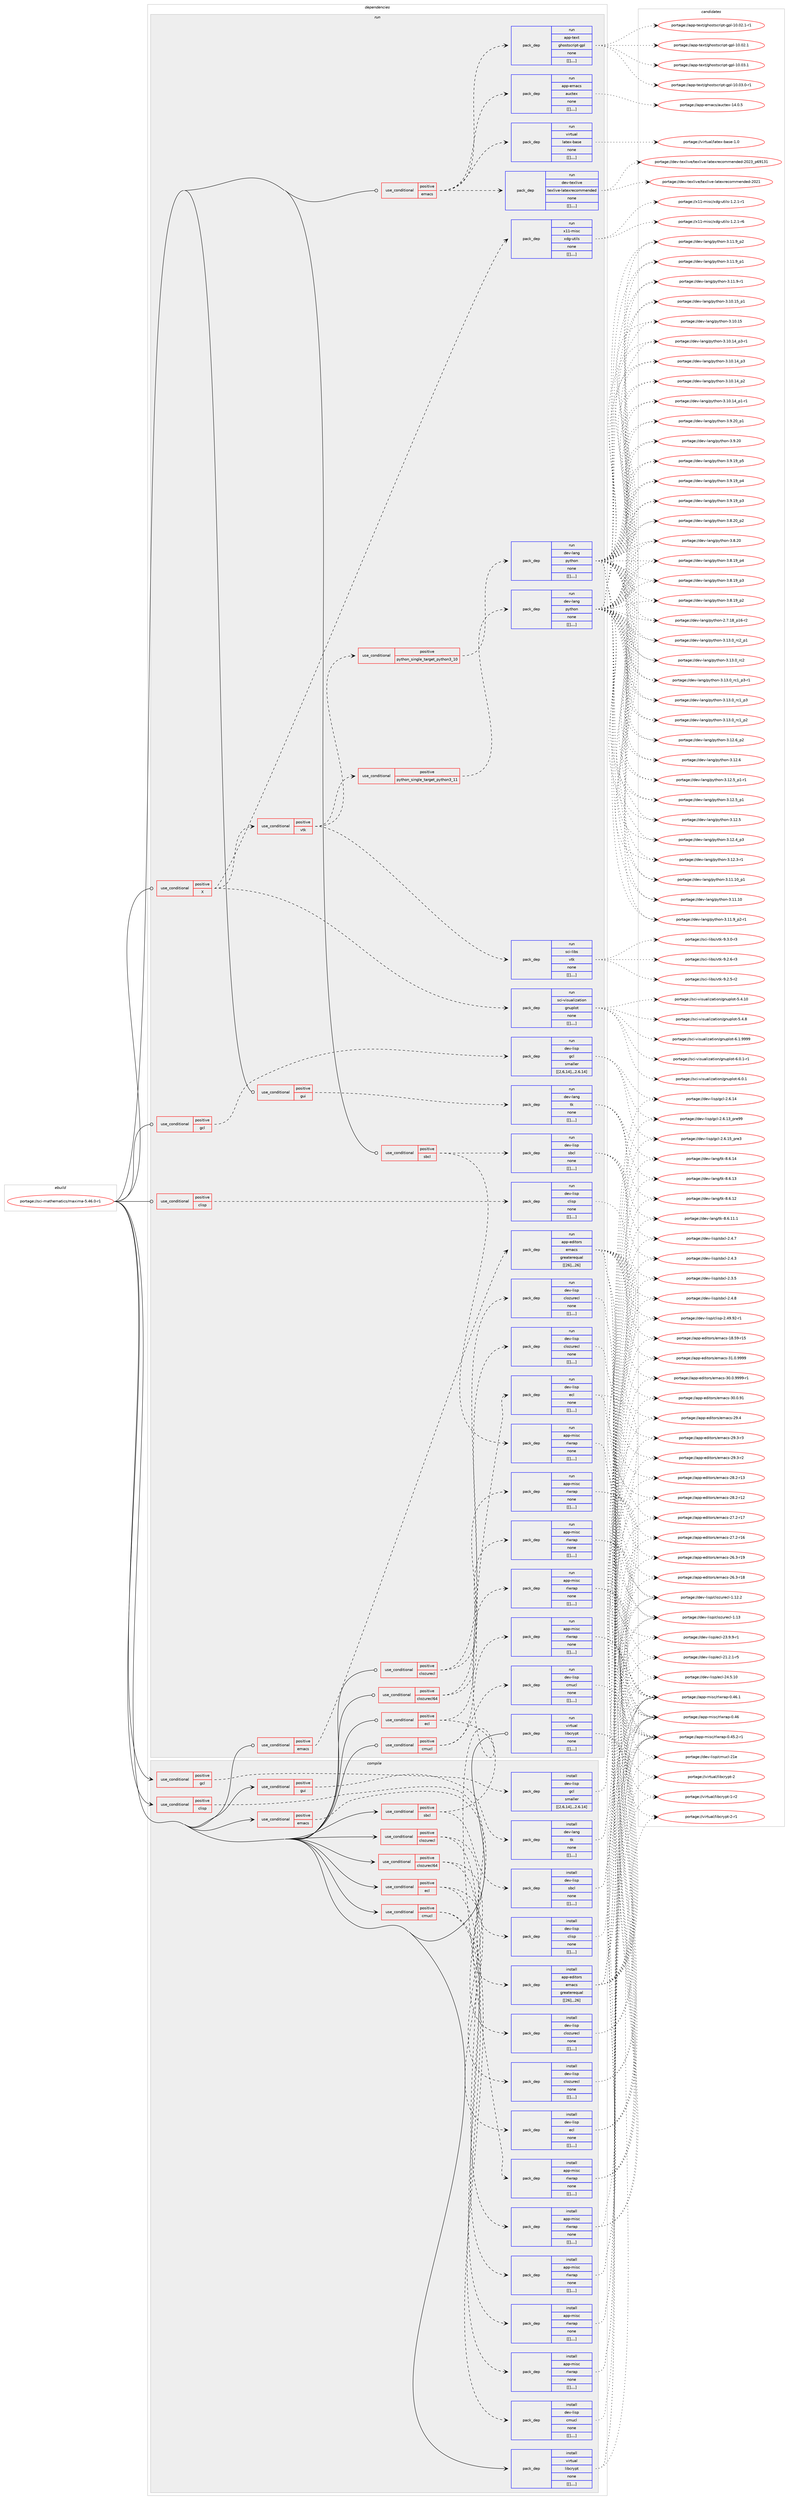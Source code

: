 digraph prolog {

# *************
# Graph options
# *************

newrank=true;
concentrate=true;
compound=true;
graph [rankdir=LR,fontname=Helvetica,fontsize=10,ranksep=1.5];#, ranksep=2.5, nodesep=0.2];
edge  [arrowhead=vee];
node  [fontname=Helvetica,fontsize=10];

# **********
# The ebuild
# **********

subgraph cluster_leftcol {
color=gray;
label=<<i>ebuild</i>>;
id [label="portage://sci-mathematics/maxima-5.46.0-r1", color=red, width=4, href="../sci-mathematics/maxima-5.46.0-r1.svg"];
}

# ****************
# The dependencies
# ****************

subgraph cluster_midcol {
color=gray;
label=<<i>dependencies</i>>;
subgraph cluster_compile {
fillcolor="#eeeeee";
style=filled;
label=<<i>compile</i>>;
subgraph cond112105 {
dependency418586 [label=<<TABLE BORDER="0" CELLBORDER="1" CELLSPACING="0" CELLPADDING="4"><TR><TD ROWSPAN="3" CELLPADDING="10">use_conditional</TD></TR><TR><TD>positive</TD></TR><TR><TD>clisp</TD></TR></TABLE>>, shape=none, color=red];
subgraph pack303577 {
dependency418587 [label=<<TABLE BORDER="0" CELLBORDER="1" CELLSPACING="0" CELLPADDING="4" WIDTH="220"><TR><TD ROWSPAN="6" CELLPADDING="30">pack_dep</TD></TR><TR><TD WIDTH="110">install</TD></TR><TR><TD>dev-lisp</TD></TR><TR><TD>clisp</TD></TR><TR><TD>none</TD></TR><TR><TD>[[],,,,]</TD></TR></TABLE>>, shape=none, color=blue];
}
dependency418586:e -> dependency418587:w [weight=20,style="dashed",arrowhead="vee"];
}
id:e -> dependency418586:w [weight=20,style="solid",arrowhead="vee"];
subgraph cond112106 {
dependency418588 [label=<<TABLE BORDER="0" CELLBORDER="1" CELLSPACING="0" CELLPADDING="4"><TR><TD ROWSPAN="3" CELLPADDING="10">use_conditional</TD></TR><TR><TD>positive</TD></TR><TR><TD>clozurecl</TD></TR></TABLE>>, shape=none, color=red];
subgraph pack303578 {
dependency418589 [label=<<TABLE BORDER="0" CELLBORDER="1" CELLSPACING="0" CELLPADDING="4" WIDTH="220"><TR><TD ROWSPAN="6" CELLPADDING="30">pack_dep</TD></TR><TR><TD WIDTH="110">install</TD></TR><TR><TD>dev-lisp</TD></TR><TR><TD>clozurecl</TD></TR><TR><TD>none</TD></TR><TR><TD>[[],,,,]</TD></TR></TABLE>>, shape=none, color=blue];
}
dependency418588:e -> dependency418589:w [weight=20,style="dashed",arrowhead="vee"];
subgraph pack303579 {
dependency418590 [label=<<TABLE BORDER="0" CELLBORDER="1" CELLSPACING="0" CELLPADDING="4" WIDTH="220"><TR><TD ROWSPAN="6" CELLPADDING="30">pack_dep</TD></TR><TR><TD WIDTH="110">install</TD></TR><TR><TD>app-misc</TD></TR><TR><TD>rlwrap</TD></TR><TR><TD>none</TD></TR><TR><TD>[[],,,,]</TD></TR></TABLE>>, shape=none, color=blue];
}
dependency418588:e -> dependency418590:w [weight=20,style="dashed",arrowhead="vee"];
}
id:e -> dependency418588:w [weight=20,style="solid",arrowhead="vee"];
subgraph cond112107 {
dependency418591 [label=<<TABLE BORDER="0" CELLBORDER="1" CELLSPACING="0" CELLPADDING="4"><TR><TD ROWSPAN="3" CELLPADDING="10">use_conditional</TD></TR><TR><TD>positive</TD></TR><TR><TD>clozurecl64</TD></TR></TABLE>>, shape=none, color=red];
subgraph pack303580 {
dependency418592 [label=<<TABLE BORDER="0" CELLBORDER="1" CELLSPACING="0" CELLPADDING="4" WIDTH="220"><TR><TD ROWSPAN="6" CELLPADDING="30">pack_dep</TD></TR><TR><TD WIDTH="110">install</TD></TR><TR><TD>dev-lisp</TD></TR><TR><TD>clozurecl</TD></TR><TR><TD>none</TD></TR><TR><TD>[[],,,,]</TD></TR></TABLE>>, shape=none, color=blue];
}
dependency418591:e -> dependency418592:w [weight=20,style="dashed",arrowhead="vee"];
subgraph pack303581 {
dependency418593 [label=<<TABLE BORDER="0" CELLBORDER="1" CELLSPACING="0" CELLPADDING="4" WIDTH="220"><TR><TD ROWSPAN="6" CELLPADDING="30">pack_dep</TD></TR><TR><TD WIDTH="110">install</TD></TR><TR><TD>app-misc</TD></TR><TR><TD>rlwrap</TD></TR><TR><TD>none</TD></TR><TR><TD>[[],,,,]</TD></TR></TABLE>>, shape=none, color=blue];
}
dependency418591:e -> dependency418593:w [weight=20,style="dashed",arrowhead="vee"];
}
id:e -> dependency418591:w [weight=20,style="solid",arrowhead="vee"];
subgraph cond112108 {
dependency418594 [label=<<TABLE BORDER="0" CELLBORDER="1" CELLSPACING="0" CELLPADDING="4"><TR><TD ROWSPAN="3" CELLPADDING="10">use_conditional</TD></TR><TR><TD>positive</TD></TR><TR><TD>cmucl</TD></TR></TABLE>>, shape=none, color=red];
subgraph pack303582 {
dependency418595 [label=<<TABLE BORDER="0" CELLBORDER="1" CELLSPACING="0" CELLPADDING="4" WIDTH="220"><TR><TD ROWSPAN="6" CELLPADDING="30">pack_dep</TD></TR><TR><TD WIDTH="110">install</TD></TR><TR><TD>dev-lisp</TD></TR><TR><TD>cmucl</TD></TR><TR><TD>none</TD></TR><TR><TD>[[],,,,]</TD></TR></TABLE>>, shape=none, color=blue];
}
dependency418594:e -> dependency418595:w [weight=20,style="dashed",arrowhead="vee"];
subgraph pack303583 {
dependency418596 [label=<<TABLE BORDER="0" CELLBORDER="1" CELLSPACING="0" CELLPADDING="4" WIDTH="220"><TR><TD ROWSPAN="6" CELLPADDING="30">pack_dep</TD></TR><TR><TD WIDTH="110">install</TD></TR><TR><TD>app-misc</TD></TR><TR><TD>rlwrap</TD></TR><TR><TD>none</TD></TR><TR><TD>[[],,,,]</TD></TR></TABLE>>, shape=none, color=blue];
}
dependency418594:e -> dependency418596:w [weight=20,style="dashed",arrowhead="vee"];
}
id:e -> dependency418594:w [weight=20,style="solid",arrowhead="vee"];
subgraph cond112109 {
dependency418597 [label=<<TABLE BORDER="0" CELLBORDER="1" CELLSPACING="0" CELLPADDING="4"><TR><TD ROWSPAN="3" CELLPADDING="10">use_conditional</TD></TR><TR><TD>positive</TD></TR><TR><TD>ecl</TD></TR></TABLE>>, shape=none, color=red];
subgraph pack303584 {
dependency418598 [label=<<TABLE BORDER="0" CELLBORDER="1" CELLSPACING="0" CELLPADDING="4" WIDTH="220"><TR><TD ROWSPAN="6" CELLPADDING="30">pack_dep</TD></TR><TR><TD WIDTH="110">install</TD></TR><TR><TD>dev-lisp</TD></TR><TR><TD>ecl</TD></TR><TR><TD>none</TD></TR><TR><TD>[[],,,,]</TD></TR></TABLE>>, shape=none, color=blue];
}
dependency418597:e -> dependency418598:w [weight=20,style="dashed",arrowhead="vee"];
subgraph pack303585 {
dependency418599 [label=<<TABLE BORDER="0" CELLBORDER="1" CELLSPACING="0" CELLPADDING="4" WIDTH="220"><TR><TD ROWSPAN="6" CELLPADDING="30">pack_dep</TD></TR><TR><TD WIDTH="110">install</TD></TR><TR><TD>app-misc</TD></TR><TR><TD>rlwrap</TD></TR><TR><TD>none</TD></TR><TR><TD>[[],,,,]</TD></TR></TABLE>>, shape=none, color=blue];
}
dependency418597:e -> dependency418599:w [weight=20,style="dashed",arrowhead="vee"];
}
id:e -> dependency418597:w [weight=20,style="solid",arrowhead="vee"];
subgraph cond112110 {
dependency418600 [label=<<TABLE BORDER="0" CELLBORDER="1" CELLSPACING="0" CELLPADDING="4"><TR><TD ROWSPAN="3" CELLPADDING="10">use_conditional</TD></TR><TR><TD>positive</TD></TR><TR><TD>emacs</TD></TR></TABLE>>, shape=none, color=red];
subgraph pack303586 {
dependency418601 [label=<<TABLE BORDER="0" CELLBORDER="1" CELLSPACING="0" CELLPADDING="4" WIDTH="220"><TR><TD ROWSPAN="6" CELLPADDING="30">pack_dep</TD></TR><TR><TD WIDTH="110">install</TD></TR><TR><TD>app-editors</TD></TR><TR><TD>emacs</TD></TR><TR><TD>greaterequal</TD></TR><TR><TD>[[26],,,26]</TD></TR></TABLE>>, shape=none, color=blue];
}
dependency418600:e -> dependency418601:w [weight=20,style="dashed",arrowhead="vee"];
}
id:e -> dependency418600:w [weight=20,style="solid",arrowhead="vee"];
subgraph cond112111 {
dependency418602 [label=<<TABLE BORDER="0" CELLBORDER="1" CELLSPACING="0" CELLPADDING="4"><TR><TD ROWSPAN="3" CELLPADDING="10">use_conditional</TD></TR><TR><TD>positive</TD></TR><TR><TD>gcl</TD></TR></TABLE>>, shape=none, color=red];
subgraph pack303587 {
dependency418603 [label=<<TABLE BORDER="0" CELLBORDER="1" CELLSPACING="0" CELLPADDING="4" WIDTH="220"><TR><TD ROWSPAN="6" CELLPADDING="30">pack_dep</TD></TR><TR><TD WIDTH="110">install</TD></TR><TR><TD>dev-lisp</TD></TR><TR><TD>gcl</TD></TR><TR><TD>smaller</TD></TR><TR><TD>[[2,6,14],,,2.6.14]</TD></TR></TABLE>>, shape=none, color=blue];
}
dependency418602:e -> dependency418603:w [weight=20,style="dashed",arrowhead="vee"];
}
id:e -> dependency418602:w [weight=20,style="solid",arrowhead="vee"];
subgraph cond112112 {
dependency418604 [label=<<TABLE BORDER="0" CELLBORDER="1" CELLSPACING="0" CELLPADDING="4"><TR><TD ROWSPAN="3" CELLPADDING="10">use_conditional</TD></TR><TR><TD>positive</TD></TR><TR><TD>gui</TD></TR></TABLE>>, shape=none, color=red];
subgraph pack303588 {
dependency418605 [label=<<TABLE BORDER="0" CELLBORDER="1" CELLSPACING="0" CELLPADDING="4" WIDTH="220"><TR><TD ROWSPAN="6" CELLPADDING="30">pack_dep</TD></TR><TR><TD WIDTH="110">install</TD></TR><TR><TD>dev-lang</TD></TR><TR><TD>tk</TD></TR><TR><TD>none</TD></TR><TR><TD>[[],,,,]</TD></TR></TABLE>>, shape=none, color=blue];
}
dependency418604:e -> dependency418605:w [weight=20,style="dashed",arrowhead="vee"];
}
id:e -> dependency418604:w [weight=20,style="solid",arrowhead="vee"];
subgraph cond112113 {
dependency418606 [label=<<TABLE BORDER="0" CELLBORDER="1" CELLSPACING="0" CELLPADDING="4"><TR><TD ROWSPAN="3" CELLPADDING="10">use_conditional</TD></TR><TR><TD>positive</TD></TR><TR><TD>sbcl</TD></TR></TABLE>>, shape=none, color=red];
subgraph pack303589 {
dependency418607 [label=<<TABLE BORDER="0" CELLBORDER="1" CELLSPACING="0" CELLPADDING="4" WIDTH="220"><TR><TD ROWSPAN="6" CELLPADDING="30">pack_dep</TD></TR><TR><TD WIDTH="110">install</TD></TR><TR><TD>dev-lisp</TD></TR><TR><TD>sbcl</TD></TR><TR><TD>none</TD></TR><TR><TD>[[],,,,]</TD></TR></TABLE>>, shape=none, color=blue];
}
dependency418606:e -> dependency418607:w [weight=20,style="dashed",arrowhead="vee"];
subgraph pack303590 {
dependency418608 [label=<<TABLE BORDER="0" CELLBORDER="1" CELLSPACING="0" CELLPADDING="4" WIDTH="220"><TR><TD ROWSPAN="6" CELLPADDING="30">pack_dep</TD></TR><TR><TD WIDTH="110">install</TD></TR><TR><TD>app-misc</TD></TR><TR><TD>rlwrap</TD></TR><TR><TD>none</TD></TR><TR><TD>[[],,,,]</TD></TR></TABLE>>, shape=none, color=blue];
}
dependency418606:e -> dependency418608:w [weight=20,style="dashed",arrowhead="vee"];
}
id:e -> dependency418606:w [weight=20,style="solid",arrowhead="vee"];
subgraph pack303591 {
dependency418609 [label=<<TABLE BORDER="0" CELLBORDER="1" CELLSPACING="0" CELLPADDING="4" WIDTH="220"><TR><TD ROWSPAN="6" CELLPADDING="30">pack_dep</TD></TR><TR><TD WIDTH="110">install</TD></TR><TR><TD>virtual</TD></TR><TR><TD>libcrypt</TD></TR><TR><TD>none</TD></TR><TR><TD>[[],,,,]</TD></TR></TABLE>>, shape=none, color=blue];
}
id:e -> dependency418609:w [weight=20,style="solid",arrowhead="vee"];
}
subgraph cluster_compileandrun {
fillcolor="#eeeeee";
style=filled;
label=<<i>compile and run</i>>;
}
subgraph cluster_run {
fillcolor="#eeeeee";
style=filled;
label=<<i>run</i>>;
subgraph cond112114 {
dependency418610 [label=<<TABLE BORDER="0" CELLBORDER="1" CELLSPACING="0" CELLPADDING="4"><TR><TD ROWSPAN="3" CELLPADDING="10">use_conditional</TD></TR><TR><TD>positive</TD></TR><TR><TD>X</TD></TR></TABLE>>, shape=none, color=red];
subgraph pack303592 {
dependency418611 [label=<<TABLE BORDER="0" CELLBORDER="1" CELLSPACING="0" CELLPADDING="4" WIDTH="220"><TR><TD ROWSPAN="6" CELLPADDING="30">pack_dep</TD></TR><TR><TD WIDTH="110">run</TD></TR><TR><TD>x11-misc</TD></TR><TR><TD>xdg-utils</TD></TR><TR><TD>none</TD></TR><TR><TD>[[],,,,]</TD></TR></TABLE>>, shape=none, color=blue];
}
dependency418610:e -> dependency418611:w [weight=20,style="dashed",arrowhead="vee"];
subgraph pack303593 {
dependency418612 [label=<<TABLE BORDER="0" CELLBORDER="1" CELLSPACING="0" CELLPADDING="4" WIDTH="220"><TR><TD ROWSPAN="6" CELLPADDING="30">pack_dep</TD></TR><TR><TD WIDTH="110">run</TD></TR><TR><TD>sci-visualization</TD></TR><TR><TD>gnuplot</TD></TR><TR><TD>none</TD></TR><TR><TD>[[],,,,]</TD></TR></TABLE>>, shape=none, color=blue];
}
dependency418610:e -> dependency418612:w [weight=20,style="dashed",arrowhead="vee"];
subgraph cond112115 {
dependency418613 [label=<<TABLE BORDER="0" CELLBORDER="1" CELLSPACING="0" CELLPADDING="4"><TR><TD ROWSPAN="3" CELLPADDING="10">use_conditional</TD></TR><TR><TD>positive</TD></TR><TR><TD>vtk</TD></TR></TABLE>>, shape=none, color=red];
subgraph cond112116 {
dependency418614 [label=<<TABLE BORDER="0" CELLBORDER="1" CELLSPACING="0" CELLPADDING="4"><TR><TD ROWSPAN="3" CELLPADDING="10">use_conditional</TD></TR><TR><TD>positive</TD></TR><TR><TD>python_single_target_python3_10</TD></TR></TABLE>>, shape=none, color=red];
subgraph pack303594 {
dependency418615 [label=<<TABLE BORDER="0" CELLBORDER="1" CELLSPACING="0" CELLPADDING="4" WIDTH="220"><TR><TD ROWSPAN="6" CELLPADDING="30">pack_dep</TD></TR><TR><TD WIDTH="110">run</TD></TR><TR><TD>dev-lang</TD></TR><TR><TD>python</TD></TR><TR><TD>none</TD></TR><TR><TD>[[],,,,]</TD></TR></TABLE>>, shape=none, color=blue];
}
dependency418614:e -> dependency418615:w [weight=20,style="dashed",arrowhead="vee"];
}
dependency418613:e -> dependency418614:w [weight=20,style="dashed",arrowhead="vee"];
subgraph cond112117 {
dependency418616 [label=<<TABLE BORDER="0" CELLBORDER="1" CELLSPACING="0" CELLPADDING="4"><TR><TD ROWSPAN="3" CELLPADDING="10">use_conditional</TD></TR><TR><TD>positive</TD></TR><TR><TD>python_single_target_python3_11</TD></TR></TABLE>>, shape=none, color=red];
subgraph pack303595 {
dependency418617 [label=<<TABLE BORDER="0" CELLBORDER="1" CELLSPACING="0" CELLPADDING="4" WIDTH="220"><TR><TD ROWSPAN="6" CELLPADDING="30">pack_dep</TD></TR><TR><TD WIDTH="110">run</TD></TR><TR><TD>dev-lang</TD></TR><TR><TD>python</TD></TR><TR><TD>none</TD></TR><TR><TD>[[],,,,]</TD></TR></TABLE>>, shape=none, color=blue];
}
dependency418616:e -> dependency418617:w [weight=20,style="dashed",arrowhead="vee"];
}
dependency418613:e -> dependency418616:w [weight=20,style="dashed",arrowhead="vee"];
subgraph pack303596 {
dependency418618 [label=<<TABLE BORDER="0" CELLBORDER="1" CELLSPACING="0" CELLPADDING="4" WIDTH="220"><TR><TD ROWSPAN="6" CELLPADDING="30">pack_dep</TD></TR><TR><TD WIDTH="110">run</TD></TR><TR><TD>sci-libs</TD></TR><TR><TD>vtk</TD></TR><TR><TD>none</TD></TR><TR><TD>[[],,,,]</TD></TR></TABLE>>, shape=none, color=blue];
}
dependency418613:e -> dependency418618:w [weight=20,style="dashed",arrowhead="vee"];
}
dependency418610:e -> dependency418613:w [weight=20,style="dashed",arrowhead="vee"];
}
id:e -> dependency418610:w [weight=20,style="solid",arrowhead="odot"];
subgraph cond112118 {
dependency418619 [label=<<TABLE BORDER="0" CELLBORDER="1" CELLSPACING="0" CELLPADDING="4"><TR><TD ROWSPAN="3" CELLPADDING="10">use_conditional</TD></TR><TR><TD>positive</TD></TR><TR><TD>clisp</TD></TR></TABLE>>, shape=none, color=red];
subgraph pack303597 {
dependency418620 [label=<<TABLE BORDER="0" CELLBORDER="1" CELLSPACING="0" CELLPADDING="4" WIDTH="220"><TR><TD ROWSPAN="6" CELLPADDING="30">pack_dep</TD></TR><TR><TD WIDTH="110">run</TD></TR><TR><TD>dev-lisp</TD></TR><TR><TD>clisp</TD></TR><TR><TD>none</TD></TR><TR><TD>[[],,,,]</TD></TR></TABLE>>, shape=none, color=blue];
}
dependency418619:e -> dependency418620:w [weight=20,style="dashed",arrowhead="vee"];
}
id:e -> dependency418619:w [weight=20,style="solid",arrowhead="odot"];
subgraph cond112119 {
dependency418621 [label=<<TABLE BORDER="0" CELLBORDER="1" CELLSPACING="0" CELLPADDING="4"><TR><TD ROWSPAN="3" CELLPADDING="10">use_conditional</TD></TR><TR><TD>positive</TD></TR><TR><TD>clozurecl</TD></TR></TABLE>>, shape=none, color=red];
subgraph pack303598 {
dependency418622 [label=<<TABLE BORDER="0" CELLBORDER="1" CELLSPACING="0" CELLPADDING="4" WIDTH="220"><TR><TD ROWSPAN="6" CELLPADDING="30">pack_dep</TD></TR><TR><TD WIDTH="110">run</TD></TR><TR><TD>dev-lisp</TD></TR><TR><TD>clozurecl</TD></TR><TR><TD>none</TD></TR><TR><TD>[[],,,,]</TD></TR></TABLE>>, shape=none, color=blue];
}
dependency418621:e -> dependency418622:w [weight=20,style="dashed",arrowhead="vee"];
subgraph pack303599 {
dependency418623 [label=<<TABLE BORDER="0" CELLBORDER="1" CELLSPACING="0" CELLPADDING="4" WIDTH="220"><TR><TD ROWSPAN="6" CELLPADDING="30">pack_dep</TD></TR><TR><TD WIDTH="110">run</TD></TR><TR><TD>app-misc</TD></TR><TR><TD>rlwrap</TD></TR><TR><TD>none</TD></TR><TR><TD>[[],,,,]</TD></TR></TABLE>>, shape=none, color=blue];
}
dependency418621:e -> dependency418623:w [weight=20,style="dashed",arrowhead="vee"];
}
id:e -> dependency418621:w [weight=20,style="solid",arrowhead="odot"];
subgraph cond112120 {
dependency418624 [label=<<TABLE BORDER="0" CELLBORDER="1" CELLSPACING="0" CELLPADDING="4"><TR><TD ROWSPAN="3" CELLPADDING="10">use_conditional</TD></TR><TR><TD>positive</TD></TR><TR><TD>clozurecl64</TD></TR></TABLE>>, shape=none, color=red];
subgraph pack303600 {
dependency418625 [label=<<TABLE BORDER="0" CELLBORDER="1" CELLSPACING="0" CELLPADDING="4" WIDTH="220"><TR><TD ROWSPAN="6" CELLPADDING="30">pack_dep</TD></TR><TR><TD WIDTH="110">run</TD></TR><TR><TD>dev-lisp</TD></TR><TR><TD>clozurecl</TD></TR><TR><TD>none</TD></TR><TR><TD>[[],,,,]</TD></TR></TABLE>>, shape=none, color=blue];
}
dependency418624:e -> dependency418625:w [weight=20,style="dashed",arrowhead="vee"];
subgraph pack303601 {
dependency418626 [label=<<TABLE BORDER="0" CELLBORDER="1" CELLSPACING="0" CELLPADDING="4" WIDTH="220"><TR><TD ROWSPAN="6" CELLPADDING="30">pack_dep</TD></TR><TR><TD WIDTH="110">run</TD></TR><TR><TD>app-misc</TD></TR><TR><TD>rlwrap</TD></TR><TR><TD>none</TD></TR><TR><TD>[[],,,,]</TD></TR></TABLE>>, shape=none, color=blue];
}
dependency418624:e -> dependency418626:w [weight=20,style="dashed",arrowhead="vee"];
}
id:e -> dependency418624:w [weight=20,style="solid",arrowhead="odot"];
subgraph cond112121 {
dependency418627 [label=<<TABLE BORDER="0" CELLBORDER="1" CELLSPACING="0" CELLPADDING="4"><TR><TD ROWSPAN="3" CELLPADDING="10">use_conditional</TD></TR><TR><TD>positive</TD></TR><TR><TD>cmucl</TD></TR></TABLE>>, shape=none, color=red];
subgraph pack303602 {
dependency418628 [label=<<TABLE BORDER="0" CELLBORDER="1" CELLSPACING="0" CELLPADDING="4" WIDTH="220"><TR><TD ROWSPAN="6" CELLPADDING="30">pack_dep</TD></TR><TR><TD WIDTH="110">run</TD></TR><TR><TD>dev-lisp</TD></TR><TR><TD>cmucl</TD></TR><TR><TD>none</TD></TR><TR><TD>[[],,,,]</TD></TR></TABLE>>, shape=none, color=blue];
}
dependency418627:e -> dependency418628:w [weight=20,style="dashed",arrowhead="vee"];
subgraph pack303603 {
dependency418629 [label=<<TABLE BORDER="0" CELLBORDER="1" CELLSPACING="0" CELLPADDING="4" WIDTH="220"><TR><TD ROWSPAN="6" CELLPADDING="30">pack_dep</TD></TR><TR><TD WIDTH="110">run</TD></TR><TR><TD>app-misc</TD></TR><TR><TD>rlwrap</TD></TR><TR><TD>none</TD></TR><TR><TD>[[],,,,]</TD></TR></TABLE>>, shape=none, color=blue];
}
dependency418627:e -> dependency418629:w [weight=20,style="dashed",arrowhead="vee"];
}
id:e -> dependency418627:w [weight=20,style="solid",arrowhead="odot"];
subgraph cond112122 {
dependency418630 [label=<<TABLE BORDER="0" CELLBORDER="1" CELLSPACING="0" CELLPADDING="4"><TR><TD ROWSPAN="3" CELLPADDING="10">use_conditional</TD></TR><TR><TD>positive</TD></TR><TR><TD>ecl</TD></TR></TABLE>>, shape=none, color=red];
subgraph pack303604 {
dependency418631 [label=<<TABLE BORDER="0" CELLBORDER="1" CELLSPACING="0" CELLPADDING="4" WIDTH="220"><TR><TD ROWSPAN="6" CELLPADDING="30">pack_dep</TD></TR><TR><TD WIDTH="110">run</TD></TR><TR><TD>dev-lisp</TD></TR><TR><TD>ecl</TD></TR><TR><TD>none</TD></TR><TR><TD>[[],,,,]</TD></TR></TABLE>>, shape=none, color=blue];
}
dependency418630:e -> dependency418631:w [weight=20,style="dashed",arrowhead="vee"];
subgraph pack303605 {
dependency418632 [label=<<TABLE BORDER="0" CELLBORDER="1" CELLSPACING="0" CELLPADDING="4" WIDTH="220"><TR><TD ROWSPAN="6" CELLPADDING="30">pack_dep</TD></TR><TR><TD WIDTH="110">run</TD></TR><TR><TD>app-misc</TD></TR><TR><TD>rlwrap</TD></TR><TR><TD>none</TD></TR><TR><TD>[[],,,,]</TD></TR></TABLE>>, shape=none, color=blue];
}
dependency418630:e -> dependency418632:w [weight=20,style="dashed",arrowhead="vee"];
}
id:e -> dependency418630:w [weight=20,style="solid",arrowhead="odot"];
subgraph cond112123 {
dependency418633 [label=<<TABLE BORDER="0" CELLBORDER="1" CELLSPACING="0" CELLPADDING="4"><TR><TD ROWSPAN="3" CELLPADDING="10">use_conditional</TD></TR><TR><TD>positive</TD></TR><TR><TD>emacs</TD></TR></TABLE>>, shape=none, color=red];
subgraph pack303606 {
dependency418634 [label=<<TABLE BORDER="0" CELLBORDER="1" CELLSPACING="0" CELLPADDING="4" WIDTH="220"><TR><TD ROWSPAN="6" CELLPADDING="30">pack_dep</TD></TR><TR><TD WIDTH="110">run</TD></TR><TR><TD>app-editors</TD></TR><TR><TD>emacs</TD></TR><TR><TD>greaterequal</TD></TR><TR><TD>[[26],,,26]</TD></TR></TABLE>>, shape=none, color=blue];
}
dependency418633:e -> dependency418634:w [weight=20,style="dashed",arrowhead="vee"];
}
id:e -> dependency418633:w [weight=20,style="solid",arrowhead="odot"];
subgraph cond112124 {
dependency418635 [label=<<TABLE BORDER="0" CELLBORDER="1" CELLSPACING="0" CELLPADDING="4"><TR><TD ROWSPAN="3" CELLPADDING="10">use_conditional</TD></TR><TR><TD>positive</TD></TR><TR><TD>emacs</TD></TR></TABLE>>, shape=none, color=red];
subgraph pack303607 {
dependency418636 [label=<<TABLE BORDER="0" CELLBORDER="1" CELLSPACING="0" CELLPADDING="4" WIDTH="220"><TR><TD ROWSPAN="6" CELLPADDING="30">pack_dep</TD></TR><TR><TD WIDTH="110">run</TD></TR><TR><TD>virtual</TD></TR><TR><TD>latex-base</TD></TR><TR><TD>none</TD></TR><TR><TD>[[],,,,]</TD></TR></TABLE>>, shape=none, color=blue];
}
dependency418635:e -> dependency418636:w [weight=20,style="dashed",arrowhead="vee"];
subgraph pack303608 {
dependency418637 [label=<<TABLE BORDER="0" CELLBORDER="1" CELLSPACING="0" CELLPADDING="4" WIDTH="220"><TR><TD ROWSPAN="6" CELLPADDING="30">pack_dep</TD></TR><TR><TD WIDTH="110">run</TD></TR><TR><TD>app-emacs</TD></TR><TR><TD>auctex</TD></TR><TR><TD>none</TD></TR><TR><TD>[[],,,,]</TD></TR></TABLE>>, shape=none, color=blue];
}
dependency418635:e -> dependency418637:w [weight=20,style="dashed",arrowhead="vee"];
subgraph pack303609 {
dependency418638 [label=<<TABLE BORDER="0" CELLBORDER="1" CELLSPACING="0" CELLPADDING="4" WIDTH="220"><TR><TD ROWSPAN="6" CELLPADDING="30">pack_dep</TD></TR><TR><TD WIDTH="110">run</TD></TR><TR><TD>app-text</TD></TR><TR><TD>ghostscript-gpl</TD></TR><TR><TD>none</TD></TR><TR><TD>[[],,,,]</TD></TR></TABLE>>, shape=none, color=blue];
}
dependency418635:e -> dependency418638:w [weight=20,style="dashed",arrowhead="vee"];
subgraph pack303610 {
dependency418639 [label=<<TABLE BORDER="0" CELLBORDER="1" CELLSPACING="0" CELLPADDING="4" WIDTH="220"><TR><TD ROWSPAN="6" CELLPADDING="30">pack_dep</TD></TR><TR><TD WIDTH="110">run</TD></TR><TR><TD>dev-texlive</TD></TR><TR><TD>texlive-latexrecommended</TD></TR><TR><TD>none</TD></TR><TR><TD>[[],,,,]</TD></TR></TABLE>>, shape=none, color=blue];
}
dependency418635:e -> dependency418639:w [weight=20,style="dashed",arrowhead="vee"];
}
id:e -> dependency418635:w [weight=20,style="solid",arrowhead="odot"];
subgraph cond112125 {
dependency418640 [label=<<TABLE BORDER="0" CELLBORDER="1" CELLSPACING="0" CELLPADDING="4"><TR><TD ROWSPAN="3" CELLPADDING="10">use_conditional</TD></TR><TR><TD>positive</TD></TR><TR><TD>gcl</TD></TR></TABLE>>, shape=none, color=red];
subgraph pack303611 {
dependency418641 [label=<<TABLE BORDER="0" CELLBORDER="1" CELLSPACING="0" CELLPADDING="4" WIDTH="220"><TR><TD ROWSPAN="6" CELLPADDING="30">pack_dep</TD></TR><TR><TD WIDTH="110">run</TD></TR><TR><TD>dev-lisp</TD></TR><TR><TD>gcl</TD></TR><TR><TD>smaller</TD></TR><TR><TD>[[2,6,14],,,2.6.14]</TD></TR></TABLE>>, shape=none, color=blue];
}
dependency418640:e -> dependency418641:w [weight=20,style="dashed",arrowhead="vee"];
}
id:e -> dependency418640:w [weight=20,style="solid",arrowhead="odot"];
subgraph cond112126 {
dependency418642 [label=<<TABLE BORDER="0" CELLBORDER="1" CELLSPACING="0" CELLPADDING="4"><TR><TD ROWSPAN="3" CELLPADDING="10">use_conditional</TD></TR><TR><TD>positive</TD></TR><TR><TD>gui</TD></TR></TABLE>>, shape=none, color=red];
subgraph pack303612 {
dependency418643 [label=<<TABLE BORDER="0" CELLBORDER="1" CELLSPACING="0" CELLPADDING="4" WIDTH="220"><TR><TD ROWSPAN="6" CELLPADDING="30">pack_dep</TD></TR><TR><TD WIDTH="110">run</TD></TR><TR><TD>dev-lang</TD></TR><TR><TD>tk</TD></TR><TR><TD>none</TD></TR><TR><TD>[[],,,,]</TD></TR></TABLE>>, shape=none, color=blue];
}
dependency418642:e -> dependency418643:w [weight=20,style="dashed",arrowhead="vee"];
}
id:e -> dependency418642:w [weight=20,style="solid",arrowhead="odot"];
subgraph cond112127 {
dependency418644 [label=<<TABLE BORDER="0" CELLBORDER="1" CELLSPACING="0" CELLPADDING="4"><TR><TD ROWSPAN="3" CELLPADDING="10">use_conditional</TD></TR><TR><TD>positive</TD></TR><TR><TD>sbcl</TD></TR></TABLE>>, shape=none, color=red];
subgraph pack303613 {
dependency418645 [label=<<TABLE BORDER="0" CELLBORDER="1" CELLSPACING="0" CELLPADDING="4" WIDTH="220"><TR><TD ROWSPAN="6" CELLPADDING="30">pack_dep</TD></TR><TR><TD WIDTH="110">run</TD></TR><TR><TD>dev-lisp</TD></TR><TR><TD>sbcl</TD></TR><TR><TD>none</TD></TR><TR><TD>[[],,,,]</TD></TR></TABLE>>, shape=none, color=blue];
}
dependency418644:e -> dependency418645:w [weight=20,style="dashed",arrowhead="vee"];
subgraph pack303614 {
dependency418646 [label=<<TABLE BORDER="0" CELLBORDER="1" CELLSPACING="0" CELLPADDING="4" WIDTH="220"><TR><TD ROWSPAN="6" CELLPADDING="30">pack_dep</TD></TR><TR><TD WIDTH="110">run</TD></TR><TR><TD>app-misc</TD></TR><TR><TD>rlwrap</TD></TR><TR><TD>none</TD></TR><TR><TD>[[],,,,]</TD></TR></TABLE>>, shape=none, color=blue];
}
dependency418644:e -> dependency418646:w [weight=20,style="dashed",arrowhead="vee"];
}
id:e -> dependency418644:w [weight=20,style="solid",arrowhead="odot"];
subgraph pack303615 {
dependency418647 [label=<<TABLE BORDER="0" CELLBORDER="1" CELLSPACING="0" CELLPADDING="4" WIDTH="220"><TR><TD ROWSPAN="6" CELLPADDING="30">pack_dep</TD></TR><TR><TD WIDTH="110">run</TD></TR><TR><TD>virtual</TD></TR><TR><TD>libcrypt</TD></TR><TR><TD>none</TD></TR><TR><TD>[[],,,,]</TD></TR></TABLE>>, shape=none, color=blue];
}
id:e -> dependency418647:w [weight=20,style="solid",arrowhead="odot"];
}
}

# **************
# The candidates
# **************

subgraph cluster_choices {
rank=same;
color=gray;
label=<<i>candidates</i>>;

subgraph choice303577 {
color=black;
nodesep=1;
choice10010111845108105115112479910810511511245504652574657504511449 [label="portage://dev-lisp/clisp-2.49.92-r1", color=red, width=4,href="../dev-lisp/clisp-2.49.92-r1.svg"];
dependency418587:e -> choice10010111845108105115112479910810511511245504652574657504511449:w [style=dotted,weight="100"];
}
subgraph choice303578 {
color=black;
nodesep=1;
choice100101118451081051151124799108111122117114101991084549464951 [label="portage://dev-lisp/clozurecl-1.13", color=red, width=4,href="../dev-lisp/clozurecl-1.13.svg"];
choice1001011184510810511511247991081111221171141019910845494649504650 [label="portage://dev-lisp/clozurecl-1.12.2", color=red, width=4,href="../dev-lisp/clozurecl-1.12.2.svg"];
dependency418589:e -> choice100101118451081051151124799108111122117114101991084549464951:w [style=dotted,weight="100"];
dependency418589:e -> choice1001011184510810511511247991081111221171141019910845494649504650:w [style=dotted,weight="100"];
}
subgraph choice303579 {
color=black;
nodesep=1;
choice971121124510910511599471141081191149711245484652544649 [label="portage://app-misc/rlwrap-0.46.1", color=red, width=4,href="../app-misc/rlwrap-0.46.1.svg"];
choice97112112451091051159947114108119114971124548465254 [label="portage://app-misc/rlwrap-0.46", color=red, width=4,href="../app-misc/rlwrap-0.46.svg"];
choice9711211245109105115994711410811911497112454846525346504511449 [label="portage://app-misc/rlwrap-0.45.2-r1", color=red, width=4,href="../app-misc/rlwrap-0.45.2-r1.svg"];
dependency418590:e -> choice971121124510910511599471141081191149711245484652544649:w [style=dotted,weight="100"];
dependency418590:e -> choice97112112451091051159947114108119114971124548465254:w [style=dotted,weight="100"];
dependency418590:e -> choice9711211245109105115994711410811911497112454846525346504511449:w [style=dotted,weight="100"];
}
subgraph choice303580 {
color=black;
nodesep=1;
choice100101118451081051151124799108111122117114101991084549464951 [label="portage://dev-lisp/clozurecl-1.13", color=red, width=4,href="../dev-lisp/clozurecl-1.13.svg"];
choice1001011184510810511511247991081111221171141019910845494649504650 [label="portage://dev-lisp/clozurecl-1.12.2", color=red, width=4,href="../dev-lisp/clozurecl-1.12.2.svg"];
dependency418592:e -> choice100101118451081051151124799108111122117114101991084549464951:w [style=dotted,weight="100"];
dependency418592:e -> choice1001011184510810511511247991081111221171141019910845494649504650:w [style=dotted,weight="100"];
}
subgraph choice303581 {
color=black;
nodesep=1;
choice971121124510910511599471141081191149711245484652544649 [label="portage://app-misc/rlwrap-0.46.1", color=red, width=4,href="../app-misc/rlwrap-0.46.1.svg"];
choice97112112451091051159947114108119114971124548465254 [label="portage://app-misc/rlwrap-0.46", color=red, width=4,href="../app-misc/rlwrap-0.46.svg"];
choice9711211245109105115994711410811911497112454846525346504511449 [label="portage://app-misc/rlwrap-0.45.2-r1", color=red, width=4,href="../app-misc/rlwrap-0.45.2-r1.svg"];
dependency418593:e -> choice971121124510910511599471141081191149711245484652544649:w [style=dotted,weight="100"];
dependency418593:e -> choice97112112451091051159947114108119114971124548465254:w [style=dotted,weight="100"];
dependency418593:e -> choice9711211245109105115994711410811911497112454846525346504511449:w [style=dotted,weight="100"];
}
subgraph choice303582 {
color=black;
nodesep=1;
choice10010111845108105115112479910911799108455049101 [label="portage://dev-lisp/cmucl-21e", color=red, width=4,href="../dev-lisp/cmucl-21e.svg"];
dependency418595:e -> choice10010111845108105115112479910911799108455049101:w [style=dotted,weight="100"];
}
subgraph choice303583 {
color=black;
nodesep=1;
choice971121124510910511599471141081191149711245484652544649 [label="portage://app-misc/rlwrap-0.46.1", color=red, width=4,href="../app-misc/rlwrap-0.46.1.svg"];
choice97112112451091051159947114108119114971124548465254 [label="portage://app-misc/rlwrap-0.46", color=red, width=4,href="../app-misc/rlwrap-0.46.svg"];
choice9711211245109105115994711410811911497112454846525346504511449 [label="portage://app-misc/rlwrap-0.45.2-r1", color=red, width=4,href="../app-misc/rlwrap-0.45.2-r1.svg"];
dependency418596:e -> choice971121124510910511599471141081191149711245484652544649:w [style=dotted,weight="100"];
dependency418596:e -> choice97112112451091051159947114108119114971124548465254:w [style=dotted,weight="100"];
dependency418596:e -> choice9711211245109105115994711410811911497112454846525346504511449:w [style=dotted,weight="100"];
}
subgraph choice303584 {
color=black;
nodesep=1;
choice1001011184510810511511247101991084550524653464948 [label="portage://dev-lisp/ecl-24.5.10", color=red, width=4,href="../dev-lisp/ecl-24.5.10.svg"];
choice100101118451081051151124710199108455051465746574511449 [label="portage://dev-lisp/ecl-23.9.9-r1", color=red, width=4,href="../dev-lisp/ecl-23.9.9-r1.svg"];
choice100101118451081051151124710199108455049465046494511453 [label="portage://dev-lisp/ecl-21.2.1-r5", color=red, width=4,href="../dev-lisp/ecl-21.2.1-r5.svg"];
dependency418598:e -> choice1001011184510810511511247101991084550524653464948:w [style=dotted,weight="100"];
dependency418598:e -> choice100101118451081051151124710199108455051465746574511449:w [style=dotted,weight="100"];
dependency418598:e -> choice100101118451081051151124710199108455049465046494511453:w [style=dotted,weight="100"];
}
subgraph choice303585 {
color=black;
nodesep=1;
choice971121124510910511599471141081191149711245484652544649 [label="portage://app-misc/rlwrap-0.46.1", color=red, width=4,href="../app-misc/rlwrap-0.46.1.svg"];
choice97112112451091051159947114108119114971124548465254 [label="portage://app-misc/rlwrap-0.46", color=red, width=4,href="../app-misc/rlwrap-0.46.svg"];
choice9711211245109105115994711410811911497112454846525346504511449 [label="portage://app-misc/rlwrap-0.45.2-r1", color=red, width=4,href="../app-misc/rlwrap-0.45.2-r1.svg"];
dependency418599:e -> choice971121124510910511599471141081191149711245484652544649:w [style=dotted,weight="100"];
dependency418599:e -> choice97112112451091051159947114108119114971124548465254:w [style=dotted,weight="100"];
dependency418599:e -> choice9711211245109105115994711410811911497112454846525346504511449:w [style=dotted,weight="100"];
}
subgraph choice303586 {
color=black;
nodesep=1;
choice971121124510110010511611111411547101109979911545514946484657575757 [label="portage://app-editors/emacs-31.0.9999", color=red, width=4,href="../app-editors/emacs-31.0.9999.svg"];
choice9711211245101100105116111114115471011099799115455148464846575757574511449 [label="portage://app-editors/emacs-30.0.9999-r1", color=red, width=4,href="../app-editors/emacs-30.0.9999-r1.svg"];
choice97112112451011001051161111141154710110997991154551484648465749 [label="portage://app-editors/emacs-30.0.91", color=red, width=4,href="../app-editors/emacs-30.0.91.svg"];
choice97112112451011001051161111141154710110997991154550574652 [label="portage://app-editors/emacs-29.4", color=red, width=4,href="../app-editors/emacs-29.4.svg"];
choice971121124510110010511611111411547101109979911545505746514511451 [label="portage://app-editors/emacs-29.3-r3", color=red, width=4,href="../app-editors/emacs-29.3-r3.svg"];
choice971121124510110010511611111411547101109979911545505746514511450 [label="portage://app-editors/emacs-29.3-r2", color=red, width=4,href="../app-editors/emacs-29.3-r2.svg"];
choice97112112451011001051161111141154710110997991154550564650451144951 [label="portage://app-editors/emacs-28.2-r13", color=red, width=4,href="../app-editors/emacs-28.2-r13.svg"];
choice97112112451011001051161111141154710110997991154550564650451144950 [label="portage://app-editors/emacs-28.2-r12", color=red, width=4,href="../app-editors/emacs-28.2-r12.svg"];
choice97112112451011001051161111141154710110997991154550554650451144955 [label="portage://app-editors/emacs-27.2-r17", color=red, width=4,href="../app-editors/emacs-27.2-r17.svg"];
choice97112112451011001051161111141154710110997991154550554650451144954 [label="portage://app-editors/emacs-27.2-r16", color=red, width=4,href="../app-editors/emacs-27.2-r16.svg"];
choice97112112451011001051161111141154710110997991154550544651451144957 [label="portage://app-editors/emacs-26.3-r19", color=red, width=4,href="../app-editors/emacs-26.3-r19.svg"];
choice97112112451011001051161111141154710110997991154550544651451144956 [label="portage://app-editors/emacs-26.3-r18", color=red, width=4,href="../app-editors/emacs-26.3-r18.svg"];
choice9711211245101100105116111114115471011099799115454956465357451144953 [label="portage://app-editors/emacs-18.59-r15", color=red, width=4,href="../app-editors/emacs-18.59-r15.svg"];
dependency418601:e -> choice971121124510110010511611111411547101109979911545514946484657575757:w [style=dotted,weight="100"];
dependency418601:e -> choice9711211245101100105116111114115471011099799115455148464846575757574511449:w [style=dotted,weight="100"];
dependency418601:e -> choice97112112451011001051161111141154710110997991154551484648465749:w [style=dotted,weight="100"];
dependency418601:e -> choice97112112451011001051161111141154710110997991154550574652:w [style=dotted,weight="100"];
dependency418601:e -> choice971121124510110010511611111411547101109979911545505746514511451:w [style=dotted,weight="100"];
dependency418601:e -> choice971121124510110010511611111411547101109979911545505746514511450:w [style=dotted,weight="100"];
dependency418601:e -> choice97112112451011001051161111141154710110997991154550564650451144951:w [style=dotted,weight="100"];
dependency418601:e -> choice97112112451011001051161111141154710110997991154550564650451144950:w [style=dotted,weight="100"];
dependency418601:e -> choice97112112451011001051161111141154710110997991154550554650451144955:w [style=dotted,weight="100"];
dependency418601:e -> choice97112112451011001051161111141154710110997991154550554650451144954:w [style=dotted,weight="100"];
dependency418601:e -> choice97112112451011001051161111141154710110997991154550544651451144957:w [style=dotted,weight="100"];
dependency418601:e -> choice97112112451011001051161111141154710110997991154550544651451144956:w [style=dotted,weight="100"];
dependency418601:e -> choice9711211245101100105116111114115471011099799115454956465357451144953:w [style=dotted,weight="100"];
}
subgraph choice303587 {
color=black;
nodesep=1;
choice100101118451081051151124710399108455046544649539511211410151 [label="portage://dev-lisp/gcl-2.6.15_pre3", color=red, width=4,href="../dev-lisp/gcl-2.6.15_pre3.svg"];
choice10010111845108105115112471039910845504654464952 [label="portage://dev-lisp/gcl-2.6.14", color=red, width=4,href="../dev-lisp/gcl-2.6.14.svg"];
choice10010111845108105115112471039910845504654464951951121141015757 [label="portage://dev-lisp/gcl-2.6.13_pre99", color=red, width=4,href="../dev-lisp/gcl-2.6.13_pre99.svg"];
dependency418603:e -> choice100101118451081051151124710399108455046544649539511211410151:w [style=dotted,weight="100"];
dependency418603:e -> choice10010111845108105115112471039910845504654464952:w [style=dotted,weight="100"];
dependency418603:e -> choice10010111845108105115112471039910845504654464951951121141015757:w [style=dotted,weight="100"];
}
subgraph choice303588 {
color=black;
nodesep=1;
choice10010111845108971101034711610745564654464952 [label="portage://dev-lang/tk-8.6.14", color=red, width=4,href="../dev-lang/tk-8.6.14.svg"];
choice10010111845108971101034711610745564654464951 [label="portage://dev-lang/tk-8.6.13", color=red, width=4,href="../dev-lang/tk-8.6.13.svg"];
choice10010111845108971101034711610745564654464950 [label="portage://dev-lang/tk-8.6.12", color=red, width=4,href="../dev-lang/tk-8.6.12.svg"];
choice100101118451089711010347116107455646544649494649 [label="portage://dev-lang/tk-8.6.11.1", color=red, width=4,href="../dev-lang/tk-8.6.11.1.svg"];
dependency418605:e -> choice10010111845108971101034711610745564654464952:w [style=dotted,weight="100"];
dependency418605:e -> choice10010111845108971101034711610745564654464951:w [style=dotted,weight="100"];
dependency418605:e -> choice10010111845108971101034711610745564654464950:w [style=dotted,weight="100"];
dependency418605:e -> choice100101118451089711010347116107455646544649494649:w [style=dotted,weight="100"];
}
subgraph choice303589 {
color=black;
nodesep=1;
choice10010111845108105115112471159899108455046524656 [label="portage://dev-lisp/sbcl-2.4.8", color=red, width=4,href="../dev-lisp/sbcl-2.4.8.svg"];
choice10010111845108105115112471159899108455046524655 [label="portage://dev-lisp/sbcl-2.4.7", color=red, width=4,href="../dev-lisp/sbcl-2.4.7.svg"];
choice10010111845108105115112471159899108455046524651 [label="portage://dev-lisp/sbcl-2.4.3", color=red, width=4,href="../dev-lisp/sbcl-2.4.3.svg"];
choice10010111845108105115112471159899108455046514653 [label="portage://dev-lisp/sbcl-2.3.5", color=red, width=4,href="../dev-lisp/sbcl-2.3.5.svg"];
dependency418607:e -> choice10010111845108105115112471159899108455046524656:w [style=dotted,weight="100"];
dependency418607:e -> choice10010111845108105115112471159899108455046524655:w [style=dotted,weight="100"];
dependency418607:e -> choice10010111845108105115112471159899108455046524651:w [style=dotted,weight="100"];
dependency418607:e -> choice10010111845108105115112471159899108455046514653:w [style=dotted,weight="100"];
}
subgraph choice303590 {
color=black;
nodesep=1;
choice971121124510910511599471141081191149711245484652544649 [label="portage://app-misc/rlwrap-0.46.1", color=red, width=4,href="../app-misc/rlwrap-0.46.1.svg"];
choice97112112451091051159947114108119114971124548465254 [label="portage://app-misc/rlwrap-0.46", color=red, width=4,href="../app-misc/rlwrap-0.46.svg"];
choice9711211245109105115994711410811911497112454846525346504511449 [label="portage://app-misc/rlwrap-0.45.2-r1", color=red, width=4,href="../app-misc/rlwrap-0.45.2-r1.svg"];
dependency418608:e -> choice971121124510910511599471141081191149711245484652544649:w [style=dotted,weight="100"];
dependency418608:e -> choice97112112451091051159947114108119114971124548465254:w [style=dotted,weight="100"];
dependency418608:e -> choice9711211245109105115994711410811911497112454846525346504511449:w [style=dotted,weight="100"];
}
subgraph choice303591 {
color=black;
nodesep=1;
choice1181051141161179710847108105989911412111211645504511449 [label="portage://virtual/libcrypt-2-r1", color=red, width=4,href="../virtual/libcrypt-2-r1.svg"];
choice118105114116117971084710810598991141211121164550 [label="portage://virtual/libcrypt-2", color=red, width=4,href="../virtual/libcrypt-2.svg"];
choice1181051141161179710847108105989911412111211645494511450 [label="portage://virtual/libcrypt-1-r2", color=red, width=4,href="../virtual/libcrypt-1-r2.svg"];
dependency418609:e -> choice1181051141161179710847108105989911412111211645504511449:w [style=dotted,weight="100"];
dependency418609:e -> choice118105114116117971084710810598991141211121164550:w [style=dotted,weight="100"];
dependency418609:e -> choice1181051141161179710847108105989911412111211645494511450:w [style=dotted,weight="100"];
}
subgraph choice303592 {
color=black;
nodesep=1;
choice1204949451091051159947120100103451171161051081154549465046494511454 [label="portage://x11-misc/xdg-utils-1.2.1-r6", color=red, width=4,href="../x11-misc/xdg-utils-1.2.1-r6.svg"];
choice1204949451091051159947120100103451171161051081154549465046494511449 [label="portage://x11-misc/xdg-utils-1.2.1-r1", color=red, width=4,href="../x11-misc/xdg-utils-1.2.1-r1.svg"];
dependency418611:e -> choice1204949451091051159947120100103451171161051081154549465046494511454:w [style=dotted,weight="100"];
dependency418611:e -> choice1204949451091051159947120100103451171161051081154549465046494511449:w [style=dotted,weight="100"];
}
subgraph choice303593 {
color=black;
nodesep=1;
choice1159910545118105115117971081051229711610511111047103110117112108111116455446494657575757 [label="portage://sci-visualization/gnuplot-6.1.9999", color=red, width=4,href="../sci-visualization/gnuplot-6.1.9999.svg"];
choice11599105451181051151179710810512297116105111110471031101171121081111164554464846494511449 [label="portage://sci-visualization/gnuplot-6.0.1-r1", color=red, width=4,href="../sci-visualization/gnuplot-6.0.1-r1.svg"];
choice1159910545118105115117971081051229711610511111047103110117112108111116455446484649 [label="portage://sci-visualization/gnuplot-6.0.1", color=red, width=4,href="../sci-visualization/gnuplot-6.0.1.svg"];
choice115991054511810511511797108105122971161051111104710311011711210811111645534652464948 [label="portage://sci-visualization/gnuplot-5.4.10", color=red, width=4,href="../sci-visualization/gnuplot-5.4.10.svg"];
choice1159910545118105115117971081051229711610511111047103110117112108111116455346524656 [label="portage://sci-visualization/gnuplot-5.4.8", color=red, width=4,href="../sci-visualization/gnuplot-5.4.8.svg"];
dependency418612:e -> choice1159910545118105115117971081051229711610511111047103110117112108111116455446494657575757:w [style=dotted,weight="100"];
dependency418612:e -> choice11599105451181051151179710810512297116105111110471031101171121081111164554464846494511449:w [style=dotted,weight="100"];
dependency418612:e -> choice1159910545118105115117971081051229711610511111047103110117112108111116455446484649:w [style=dotted,weight="100"];
dependency418612:e -> choice115991054511810511511797108105122971161051111104710311011711210811111645534652464948:w [style=dotted,weight="100"];
dependency418612:e -> choice1159910545118105115117971081051229711610511111047103110117112108111116455346524656:w [style=dotted,weight="100"];
}
subgraph choice303594 {
color=black;
nodesep=1;
choice100101118451089711010347112121116104111110455146495146489511499509511249 [label="portage://dev-lang/python-3.13.0_rc2_p1", color=red, width=4,href="../dev-lang/python-3.13.0_rc2_p1.svg"];
choice10010111845108971101034711212111610411111045514649514648951149950 [label="portage://dev-lang/python-3.13.0_rc2", color=red, width=4,href="../dev-lang/python-3.13.0_rc2.svg"];
choice1001011184510897110103471121211161041111104551464951464895114994995112514511449 [label="portage://dev-lang/python-3.13.0_rc1_p3-r1", color=red, width=4,href="../dev-lang/python-3.13.0_rc1_p3-r1.svg"];
choice100101118451089711010347112121116104111110455146495146489511499499511251 [label="portage://dev-lang/python-3.13.0_rc1_p3", color=red, width=4,href="../dev-lang/python-3.13.0_rc1_p3.svg"];
choice100101118451089711010347112121116104111110455146495146489511499499511250 [label="portage://dev-lang/python-3.13.0_rc1_p2", color=red, width=4,href="../dev-lang/python-3.13.0_rc1_p2.svg"];
choice100101118451089711010347112121116104111110455146495046549511250 [label="portage://dev-lang/python-3.12.6_p2", color=red, width=4,href="../dev-lang/python-3.12.6_p2.svg"];
choice10010111845108971101034711212111610411111045514649504654 [label="portage://dev-lang/python-3.12.6", color=red, width=4,href="../dev-lang/python-3.12.6.svg"];
choice1001011184510897110103471121211161041111104551464950465395112494511449 [label="portage://dev-lang/python-3.12.5_p1-r1", color=red, width=4,href="../dev-lang/python-3.12.5_p1-r1.svg"];
choice100101118451089711010347112121116104111110455146495046539511249 [label="portage://dev-lang/python-3.12.5_p1", color=red, width=4,href="../dev-lang/python-3.12.5_p1.svg"];
choice10010111845108971101034711212111610411111045514649504653 [label="portage://dev-lang/python-3.12.5", color=red, width=4,href="../dev-lang/python-3.12.5.svg"];
choice100101118451089711010347112121116104111110455146495046529511251 [label="portage://dev-lang/python-3.12.4_p3", color=red, width=4,href="../dev-lang/python-3.12.4_p3.svg"];
choice100101118451089711010347112121116104111110455146495046514511449 [label="portage://dev-lang/python-3.12.3-r1", color=red, width=4,href="../dev-lang/python-3.12.3-r1.svg"];
choice10010111845108971101034711212111610411111045514649494649489511249 [label="portage://dev-lang/python-3.11.10_p1", color=red, width=4,href="../dev-lang/python-3.11.10_p1.svg"];
choice1001011184510897110103471121211161041111104551464949464948 [label="portage://dev-lang/python-3.11.10", color=red, width=4,href="../dev-lang/python-3.11.10.svg"];
choice1001011184510897110103471121211161041111104551464949465795112504511449 [label="portage://dev-lang/python-3.11.9_p2-r1", color=red, width=4,href="../dev-lang/python-3.11.9_p2-r1.svg"];
choice100101118451089711010347112121116104111110455146494946579511250 [label="portage://dev-lang/python-3.11.9_p2", color=red, width=4,href="../dev-lang/python-3.11.9_p2.svg"];
choice100101118451089711010347112121116104111110455146494946579511249 [label="portage://dev-lang/python-3.11.9_p1", color=red, width=4,href="../dev-lang/python-3.11.9_p1.svg"];
choice100101118451089711010347112121116104111110455146494946574511449 [label="portage://dev-lang/python-3.11.9-r1", color=red, width=4,href="../dev-lang/python-3.11.9-r1.svg"];
choice10010111845108971101034711212111610411111045514649484649539511249 [label="portage://dev-lang/python-3.10.15_p1", color=red, width=4,href="../dev-lang/python-3.10.15_p1.svg"];
choice1001011184510897110103471121211161041111104551464948464953 [label="portage://dev-lang/python-3.10.15", color=red, width=4,href="../dev-lang/python-3.10.15.svg"];
choice100101118451089711010347112121116104111110455146494846495295112514511449 [label="portage://dev-lang/python-3.10.14_p3-r1", color=red, width=4,href="../dev-lang/python-3.10.14_p3-r1.svg"];
choice10010111845108971101034711212111610411111045514649484649529511251 [label="portage://dev-lang/python-3.10.14_p3", color=red, width=4,href="../dev-lang/python-3.10.14_p3.svg"];
choice10010111845108971101034711212111610411111045514649484649529511250 [label="portage://dev-lang/python-3.10.14_p2", color=red, width=4,href="../dev-lang/python-3.10.14_p2.svg"];
choice100101118451089711010347112121116104111110455146494846495295112494511449 [label="portage://dev-lang/python-3.10.14_p1-r1", color=red, width=4,href="../dev-lang/python-3.10.14_p1-r1.svg"];
choice100101118451089711010347112121116104111110455146574650489511249 [label="portage://dev-lang/python-3.9.20_p1", color=red, width=4,href="../dev-lang/python-3.9.20_p1.svg"];
choice10010111845108971101034711212111610411111045514657465048 [label="portage://dev-lang/python-3.9.20", color=red, width=4,href="../dev-lang/python-3.9.20.svg"];
choice100101118451089711010347112121116104111110455146574649579511253 [label="portage://dev-lang/python-3.9.19_p5", color=red, width=4,href="../dev-lang/python-3.9.19_p5.svg"];
choice100101118451089711010347112121116104111110455146574649579511252 [label="portage://dev-lang/python-3.9.19_p4", color=red, width=4,href="../dev-lang/python-3.9.19_p4.svg"];
choice100101118451089711010347112121116104111110455146574649579511251 [label="portage://dev-lang/python-3.9.19_p3", color=red, width=4,href="../dev-lang/python-3.9.19_p3.svg"];
choice100101118451089711010347112121116104111110455146564650489511250 [label="portage://dev-lang/python-3.8.20_p2", color=red, width=4,href="../dev-lang/python-3.8.20_p2.svg"];
choice10010111845108971101034711212111610411111045514656465048 [label="portage://dev-lang/python-3.8.20", color=red, width=4,href="../dev-lang/python-3.8.20.svg"];
choice100101118451089711010347112121116104111110455146564649579511252 [label="portage://dev-lang/python-3.8.19_p4", color=red, width=4,href="../dev-lang/python-3.8.19_p4.svg"];
choice100101118451089711010347112121116104111110455146564649579511251 [label="portage://dev-lang/python-3.8.19_p3", color=red, width=4,href="../dev-lang/python-3.8.19_p3.svg"];
choice100101118451089711010347112121116104111110455146564649579511250 [label="portage://dev-lang/python-3.8.19_p2", color=red, width=4,href="../dev-lang/python-3.8.19_p2.svg"];
choice100101118451089711010347112121116104111110455046554649569511249544511450 [label="portage://dev-lang/python-2.7.18_p16-r2", color=red, width=4,href="../dev-lang/python-2.7.18_p16-r2.svg"];
dependency418615:e -> choice100101118451089711010347112121116104111110455146495146489511499509511249:w [style=dotted,weight="100"];
dependency418615:e -> choice10010111845108971101034711212111610411111045514649514648951149950:w [style=dotted,weight="100"];
dependency418615:e -> choice1001011184510897110103471121211161041111104551464951464895114994995112514511449:w [style=dotted,weight="100"];
dependency418615:e -> choice100101118451089711010347112121116104111110455146495146489511499499511251:w [style=dotted,weight="100"];
dependency418615:e -> choice100101118451089711010347112121116104111110455146495146489511499499511250:w [style=dotted,weight="100"];
dependency418615:e -> choice100101118451089711010347112121116104111110455146495046549511250:w [style=dotted,weight="100"];
dependency418615:e -> choice10010111845108971101034711212111610411111045514649504654:w [style=dotted,weight="100"];
dependency418615:e -> choice1001011184510897110103471121211161041111104551464950465395112494511449:w [style=dotted,weight="100"];
dependency418615:e -> choice100101118451089711010347112121116104111110455146495046539511249:w [style=dotted,weight="100"];
dependency418615:e -> choice10010111845108971101034711212111610411111045514649504653:w [style=dotted,weight="100"];
dependency418615:e -> choice100101118451089711010347112121116104111110455146495046529511251:w [style=dotted,weight="100"];
dependency418615:e -> choice100101118451089711010347112121116104111110455146495046514511449:w [style=dotted,weight="100"];
dependency418615:e -> choice10010111845108971101034711212111610411111045514649494649489511249:w [style=dotted,weight="100"];
dependency418615:e -> choice1001011184510897110103471121211161041111104551464949464948:w [style=dotted,weight="100"];
dependency418615:e -> choice1001011184510897110103471121211161041111104551464949465795112504511449:w [style=dotted,weight="100"];
dependency418615:e -> choice100101118451089711010347112121116104111110455146494946579511250:w [style=dotted,weight="100"];
dependency418615:e -> choice100101118451089711010347112121116104111110455146494946579511249:w [style=dotted,weight="100"];
dependency418615:e -> choice100101118451089711010347112121116104111110455146494946574511449:w [style=dotted,weight="100"];
dependency418615:e -> choice10010111845108971101034711212111610411111045514649484649539511249:w [style=dotted,weight="100"];
dependency418615:e -> choice1001011184510897110103471121211161041111104551464948464953:w [style=dotted,weight="100"];
dependency418615:e -> choice100101118451089711010347112121116104111110455146494846495295112514511449:w [style=dotted,weight="100"];
dependency418615:e -> choice10010111845108971101034711212111610411111045514649484649529511251:w [style=dotted,weight="100"];
dependency418615:e -> choice10010111845108971101034711212111610411111045514649484649529511250:w [style=dotted,weight="100"];
dependency418615:e -> choice100101118451089711010347112121116104111110455146494846495295112494511449:w [style=dotted,weight="100"];
dependency418615:e -> choice100101118451089711010347112121116104111110455146574650489511249:w [style=dotted,weight="100"];
dependency418615:e -> choice10010111845108971101034711212111610411111045514657465048:w [style=dotted,weight="100"];
dependency418615:e -> choice100101118451089711010347112121116104111110455146574649579511253:w [style=dotted,weight="100"];
dependency418615:e -> choice100101118451089711010347112121116104111110455146574649579511252:w [style=dotted,weight="100"];
dependency418615:e -> choice100101118451089711010347112121116104111110455146574649579511251:w [style=dotted,weight="100"];
dependency418615:e -> choice100101118451089711010347112121116104111110455146564650489511250:w [style=dotted,weight="100"];
dependency418615:e -> choice10010111845108971101034711212111610411111045514656465048:w [style=dotted,weight="100"];
dependency418615:e -> choice100101118451089711010347112121116104111110455146564649579511252:w [style=dotted,weight="100"];
dependency418615:e -> choice100101118451089711010347112121116104111110455146564649579511251:w [style=dotted,weight="100"];
dependency418615:e -> choice100101118451089711010347112121116104111110455146564649579511250:w [style=dotted,weight="100"];
dependency418615:e -> choice100101118451089711010347112121116104111110455046554649569511249544511450:w [style=dotted,weight="100"];
}
subgraph choice303595 {
color=black;
nodesep=1;
choice100101118451089711010347112121116104111110455146495146489511499509511249 [label="portage://dev-lang/python-3.13.0_rc2_p1", color=red, width=4,href="../dev-lang/python-3.13.0_rc2_p1.svg"];
choice10010111845108971101034711212111610411111045514649514648951149950 [label="portage://dev-lang/python-3.13.0_rc2", color=red, width=4,href="../dev-lang/python-3.13.0_rc2.svg"];
choice1001011184510897110103471121211161041111104551464951464895114994995112514511449 [label="portage://dev-lang/python-3.13.0_rc1_p3-r1", color=red, width=4,href="../dev-lang/python-3.13.0_rc1_p3-r1.svg"];
choice100101118451089711010347112121116104111110455146495146489511499499511251 [label="portage://dev-lang/python-3.13.0_rc1_p3", color=red, width=4,href="../dev-lang/python-3.13.0_rc1_p3.svg"];
choice100101118451089711010347112121116104111110455146495146489511499499511250 [label="portage://dev-lang/python-3.13.0_rc1_p2", color=red, width=4,href="../dev-lang/python-3.13.0_rc1_p2.svg"];
choice100101118451089711010347112121116104111110455146495046549511250 [label="portage://dev-lang/python-3.12.6_p2", color=red, width=4,href="../dev-lang/python-3.12.6_p2.svg"];
choice10010111845108971101034711212111610411111045514649504654 [label="portage://dev-lang/python-3.12.6", color=red, width=4,href="../dev-lang/python-3.12.6.svg"];
choice1001011184510897110103471121211161041111104551464950465395112494511449 [label="portage://dev-lang/python-3.12.5_p1-r1", color=red, width=4,href="../dev-lang/python-3.12.5_p1-r1.svg"];
choice100101118451089711010347112121116104111110455146495046539511249 [label="portage://dev-lang/python-3.12.5_p1", color=red, width=4,href="../dev-lang/python-3.12.5_p1.svg"];
choice10010111845108971101034711212111610411111045514649504653 [label="portage://dev-lang/python-3.12.5", color=red, width=4,href="../dev-lang/python-3.12.5.svg"];
choice100101118451089711010347112121116104111110455146495046529511251 [label="portage://dev-lang/python-3.12.4_p3", color=red, width=4,href="../dev-lang/python-3.12.4_p3.svg"];
choice100101118451089711010347112121116104111110455146495046514511449 [label="portage://dev-lang/python-3.12.3-r1", color=red, width=4,href="../dev-lang/python-3.12.3-r1.svg"];
choice10010111845108971101034711212111610411111045514649494649489511249 [label="portage://dev-lang/python-3.11.10_p1", color=red, width=4,href="../dev-lang/python-3.11.10_p1.svg"];
choice1001011184510897110103471121211161041111104551464949464948 [label="portage://dev-lang/python-3.11.10", color=red, width=4,href="../dev-lang/python-3.11.10.svg"];
choice1001011184510897110103471121211161041111104551464949465795112504511449 [label="portage://dev-lang/python-3.11.9_p2-r1", color=red, width=4,href="../dev-lang/python-3.11.9_p2-r1.svg"];
choice100101118451089711010347112121116104111110455146494946579511250 [label="portage://dev-lang/python-3.11.9_p2", color=red, width=4,href="../dev-lang/python-3.11.9_p2.svg"];
choice100101118451089711010347112121116104111110455146494946579511249 [label="portage://dev-lang/python-3.11.9_p1", color=red, width=4,href="../dev-lang/python-3.11.9_p1.svg"];
choice100101118451089711010347112121116104111110455146494946574511449 [label="portage://dev-lang/python-3.11.9-r1", color=red, width=4,href="../dev-lang/python-3.11.9-r1.svg"];
choice10010111845108971101034711212111610411111045514649484649539511249 [label="portage://dev-lang/python-3.10.15_p1", color=red, width=4,href="../dev-lang/python-3.10.15_p1.svg"];
choice1001011184510897110103471121211161041111104551464948464953 [label="portage://dev-lang/python-3.10.15", color=red, width=4,href="../dev-lang/python-3.10.15.svg"];
choice100101118451089711010347112121116104111110455146494846495295112514511449 [label="portage://dev-lang/python-3.10.14_p3-r1", color=red, width=4,href="../dev-lang/python-3.10.14_p3-r1.svg"];
choice10010111845108971101034711212111610411111045514649484649529511251 [label="portage://dev-lang/python-3.10.14_p3", color=red, width=4,href="../dev-lang/python-3.10.14_p3.svg"];
choice10010111845108971101034711212111610411111045514649484649529511250 [label="portage://dev-lang/python-3.10.14_p2", color=red, width=4,href="../dev-lang/python-3.10.14_p2.svg"];
choice100101118451089711010347112121116104111110455146494846495295112494511449 [label="portage://dev-lang/python-3.10.14_p1-r1", color=red, width=4,href="../dev-lang/python-3.10.14_p1-r1.svg"];
choice100101118451089711010347112121116104111110455146574650489511249 [label="portage://dev-lang/python-3.9.20_p1", color=red, width=4,href="../dev-lang/python-3.9.20_p1.svg"];
choice10010111845108971101034711212111610411111045514657465048 [label="portage://dev-lang/python-3.9.20", color=red, width=4,href="../dev-lang/python-3.9.20.svg"];
choice100101118451089711010347112121116104111110455146574649579511253 [label="portage://dev-lang/python-3.9.19_p5", color=red, width=4,href="../dev-lang/python-3.9.19_p5.svg"];
choice100101118451089711010347112121116104111110455146574649579511252 [label="portage://dev-lang/python-3.9.19_p4", color=red, width=4,href="../dev-lang/python-3.9.19_p4.svg"];
choice100101118451089711010347112121116104111110455146574649579511251 [label="portage://dev-lang/python-3.9.19_p3", color=red, width=4,href="../dev-lang/python-3.9.19_p3.svg"];
choice100101118451089711010347112121116104111110455146564650489511250 [label="portage://dev-lang/python-3.8.20_p2", color=red, width=4,href="../dev-lang/python-3.8.20_p2.svg"];
choice10010111845108971101034711212111610411111045514656465048 [label="portage://dev-lang/python-3.8.20", color=red, width=4,href="../dev-lang/python-3.8.20.svg"];
choice100101118451089711010347112121116104111110455146564649579511252 [label="portage://dev-lang/python-3.8.19_p4", color=red, width=4,href="../dev-lang/python-3.8.19_p4.svg"];
choice100101118451089711010347112121116104111110455146564649579511251 [label="portage://dev-lang/python-3.8.19_p3", color=red, width=4,href="../dev-lang/python-3.8.19_p3.svg"];
choice100101118451089711010347112121116104111110455146564649579511250 [label="portage://dev-lang/python-3.8.19_p2", color=red, width=4,href="../dev-lang/python-3.8.19_p2.svg"];
choice100101118451089711010347112121116104111110455046554649569511249544511450 [label="portage://dev-lang/python-2.7.18_p16-r2", color=red, width=4,href="../dev-lang/python-2.7.18_p16-r2.svg"];
dependency418617:e -> choice100101118451089711010347112121116104111110455146495146489511499509511249:w [style=dotted,weight="100"];
dependency418617:e -> choice10010111845108971101034711212111610411111045514649514648951149950:w [style=dotted,weight="100"];
dependency418617:e -> choice1001011184510897110103471121211161041111104551464951464895114994995112514511449:w [style=dotted,weight="100"];
dependency418617:e -> choice100101118451089711010347112121116104111110455146495146489511499499511251:w [style=dotted,weight="100"];
dependency418617:e -> choice100101118451089711010347112121116104111110455146495146489511499499511250:w [style=dotted,weight="100"];
dependency418617:e -> choice100101118451089711010347112121116104111110455146495046549511250:w [style=dotted,weight="100"];
dependency418617:e -> choice10010111845108971101034711212111610411111045514649504654:w [style=dotted,weight="100"];
dependency418617:e -> choice1001011184510897110103471121211161041111104551464950465395112494511449:w [style=dotted,weight="100"];
dependency418617:e -> choice100101118451089711010347112121116104111110455146495046539511249:w [style=dotted,weight="100"];
dependency418617:e -> choice10010111845108971101034711212111610411111045514649504653:w [style=dotted,weight="100"];
dependency418617:e -> choice100101118451089711010347112121116104111110455146495046529511251:w [style=dotted,weight="100"];
dependency418617:e -> choice100101118451089711010347112121116104111110455146495046514511449:w [style=dotted,weight="100"];
dependency418617:e -> choice10010111845108971101034711212111610411111045514649494649489511249:w [style=dotted,weight="100"];
dependency418617:e -> choice1001011184510897110103471121211161041111104551464949464948:w [style=dotted,weight="100"];
dependency418617:e -> choice1001011184510897110103471121211161041111104551464949465795112504511449:w [style=dotted,weight="100"];
dependency418617:e -> choice100101118451089711010347112121116104111110455146494946579511250:w [style=dotted,weight="100"];
dependency418617:e -> choice100101118451089711010347112121116104111110455146494946579511249:w [style=dotted,weight="100"];
dependency418617:e -> choice100101118451089711010347112121116104111110455146494946574511449:w [style=dotted,weight="100"];
dependency418617:e -> choice10010111845108971101034711212111610411111045514649484649539511249:w [style=dotted,weight="100"];
dependency418617:e -> choice1001011184510897110103471121211161041111104551464948464953:w [style=dotted,weight="100"];
dependency418617:e -> choice100101118451089711010347112121116104111110455146494846495295112514511449:w [style=dotted,weight="100"];
dependency418617:e -> choice10010111845108971101034711212111610411111045514649484649529511251:w [style=dotted,weight="100"];
dependency418617:e -> choice10010111845108971101034711212111610411111045514649484649529511250:w [style=dotted,weight="100"];
dependency418617:e -> choice100101118451089711010347112121116104111110455146494846495295112494511449:w [style=dotted,weight="100"];
dependency418617:e -> choice100101118451089711010347112121116104111110455146574650489511249:w [style=dotted,weight="100"];
dependency418617:e -> choice10010111845108971101034711212111610411111045514657465048:w [style=dotted,weight="100"];
dependency418617:e -> choice100101118451089711010347112121116104111110455146574649579511253:w [style=dotted,weight="100"];
dependency418617:e -> choice100101118451089711010347112121116104111110455146574649579511252:w [style=dotted,weight="100"];
dependency418617:e -> choice100101118451089711010347112121116104111110455146574649579511251:w [style=dotted,weight="100"];
dependency418617:e -> choice100101118451089711010347112121116104111110455146564650489511250:w [style=dotted,weight="100"];
dependency418617:e -> choice10010111845108971101034711212111610411111045514656465048:w [style=dotted,weight="100"];
dependency418617:e -> choice100101118451089711010347112121116104111110455146564649579511252:w [style=dotted,weight="100"];
dependency418617:e -> choice100101118451089711010347112121116104111110455146564649579511251:w [style=dotted,weight="100"];
dependency418617:e -> choice100101118451089711010347112121116104111110455146564649579511250:w [style=dotted,weight="100"];
dependency418617:e -> choice100101118451089711010347112121116104111110455046554649569511249544511450:w [style=dotted,weight="100"];
}
subgraph choice303596 {
color=black;
nodesep=1;
choice115991054510810598115471181161074557465146484511451 [label="portage://sci-libs/vtk-9.3.0-r3", color=red, width=4,href="../sci-libs/vtk-9.3.0-r3.svg"];
choice115991054510810598115471181161074557465046544511451 [label="portage://sci-libs/vtk-9.2.6-r3", color=red, width=4,href="../sci-libs/vtk-9.2.6-r3.svg"];
choice115991054510810598115471181161074557465046534511450 [label="portage://sci-libs/vtk-9.2.5-r2", color=red, width=4,href="../sci-libs/vtk-9.2.5-r2.svg"];
dependency418618:e -> choice115991054510810598115471181161074557465146484511451:w [style=dotted,weight="100"];
dependency418618:e -> choice115991054510810598115471181161074557465046544511451:w [style=dotted,weight="100"];
dependency418618:e -> choice115991054510810598115471181161074557465046534511450:w [style=dotted,weight="100"];
}
subgraph choice303597 {
color=black;
nodesep=1;
choice10010111845108105115112479910810511511245504652574657504511449 [label="portage://dev-lisp/clisp-2.49.92-r1", color=red, width=4,href="../dev-lisp/clisp-2.49.92-r1.svg"];
dependency418620:e -> choice10010111845108105115112479910810511511245504652574657504511449:w [style=dotted,weight="100"];
}
subgraph choice303598 {
color=black;
nodesep=1;
choice100101118451081051151124799108111122117114101991084549464951 [label="portage://dev-lisp/clozurecl-1.13", color=red, width=4,href="../dev-lisp/clozurecl-1.13.svg"];
choice1001011184510810511511247991081111221171141019910845494649504650 [label="portage://dev-lisp/clozurecl-1.12.2", color=red, width=4,href="../dev-lisp/clozurecl-1.12.2.svg"];
dependency418622:e -> choice100101118451081051151124799108111122117114101991084549464951:w [style=dotted,weight="100"];
dependency418622:e -> choice1001011184510810511511247991081111221171141019910845494649504650:w [style=dotted,weight="100"];
}
subgraph choice303599 {
color=black;
nodesep=1;
choice971121124510910511599471141081191149711245484652544649 [label="portage://app-misc/rlwrap-0.46.1", color=red, width=4,href="../app-misc/rlwrap-0.46.1.svg"];
choice97112112451091051159947114108119114971124548465254 [label="portage://app-misc/rlwrap-0.46", color=red, width=4,href="../app-misc/rlwrap-0.46.svg"];
choice9711211245109105115994711410811911497112454846525346504511449 [label="portage://app-misc/rlwrap-0.45.2-r1", color=red, width=4,href="../app-misc/rlwrap-0.45.2-r1.svg"];
dependency418623:e -> choice971121124510910511599471141081191149711245484652544649:w [style=dotted,weight="100"];
dependency418623:e -> choice97112112451091051159947114108119114971124548465254:w [style=dotted,weight="100"];
dependency418623:e -> choice9711211245109105115994711410811911497112454846525346504511449:w [style=dotted,weight="100"];
}
subgraph choice303600 {
color=black;
nodesep=1;
choice100101118451081051151124799108111122117114101991084549464951 [label="portage://dev-lisp/clozurecl-1.13", color=red, width=4,href="../dev-lisp/clozurecl-1.13.svg"];
choice1001011184510810511511247991081111221171141019910845494649504650 [label="portage://dev-lisp/clozurecl-1.12.2", color=red, width=4,href="../dev-lisp/clozurecl-1.12.2.svg"];
dependency418625:e -> choice100101118451081051151124799108111122117114101991084549464951:w [style=dotted,weight="100"];
dependency418625:e -> choice1001011184510810511511247991081111221171141019910845494649504650:w [style=dotted,weight="100"];
}
subgraph choice303601 {
color=black;
nodesep=1;
choice971121124510910511599471141081191149711245484652544649 [label="portage://app-misc/rlwrap-0.46.1", color=red, width=4,href="../app-misc/rlwrap-0.46.1.svg"];
choice97112112451091051159947114108119114971124548465254 [label="portage://app-misc/rlwrap-0.46", color=red, width=4,href="../app-misc/rlwrap-0.46.svg"];
choice9711211245109105115994711410811911497112454846525346504511449 [label="portage://app-misc/rlwrap-0.45.2-r1", color=red, width=4,href="../app-misc/rlwrap-0.45.2-r1.svg"];
dependency418626:e -> choice971121124510910511599471141081191149711245484652544649:w [style=dotted,weight="100"];
dependency418626:e -> choice97112112451091051159947114108119114971124548465254:w [style=dotted,weight="100"];
dependency418626:e -> choice9711211245109105115994711410811911497112454846525346504511449:w [style=dotted,weight="100"];
}
subgraph choice303602 {
color=black;
nodesep=1;
choice10010111845108105115112479910911799108455049101 [label="portage://dev-lisp/cmucl-21e", color=red, width=4,href="../dev-lisp/cmucl-21e.svg"];
dependency418628:e -> choice10010111845108105115112479910911799108455049101:w [style=dotted,weight="100"];
}
subgraph choice303603 {
color=black;
nodesep=1;
choice971121124510910511599471141081191149711245484652544649 [label="portage://app-misc/rlwrap-0.46.1", color=red, width=4,href="../app-misc/rlwrap-0.46.1.svg"];
choice97112112451091051159947114108119114971124548465254 [label="portage://app-misc/rlwrap-0.46", color=red, width=4,href="../app-misc/rlwrap-0.46.svg"];
choice9711211245109105115994711410811911497112454846525346504511449 [label="portage://app-misc/rlwrap-0.45.2-r1", color=red, width=4,href="../app-misc/rlwrap-0.45.2-r1.svg"];
dependency418629:e -> choice971121124510910511599471141081191149711245484652544649:w [style=dotted,weight="100"];
dependency418629:e -> choice97112112451091051159947114108119114971124548465254:w [style=dotted,weight="100"];
dependency418629:e -> choice9711211245109105115994711410811911497112454846525346504511449:w [style=dotted,weight="100"];
}
subgraph choice303604 {
color=black;
nodesep=1;
choice1001011184510810511511247101991084550524653464948 [label="portage://dev-lisp/ecl-24.5.10", color=red, width=4,href="../dev-lisp/ecl-24.5.10.svg"];
choice100101118451081051151124710199108455051465746574511449 [label="portage://dev-lisp/ecl-23.9.9-r1", color=red, width=4,href="../dev-lisp/ecl-23.9.9-r1.svg"];
choice100101118451081051151124710199108455049465046494511453 [label="portage://dev-lisp/ecl-21.2.1-r5", color=red, width=4,href="../dev-lisp/ecl-21.2.1-r5.svg"];
dependency418631:e -> choice1001011184510810511511247101991084550524653464948:w [style=dotted,weight="100"];
dependency418631:e -> choice100101118451081051151124710199108455051465746574511449:w [style=dotted,weight="100"];
dependency418631:e -> choice100101118451081051151124710199108455049465046494511453:w [style=dotted,weight="100"];
}
subgraph choice303605 {
color=black;
nodesep=1;
choice971121124510910511599471141081191149711245484652544649 [label="portage://app-misc/rlwrap-0.46.1", color=red, width=4,href="../app-misc/rlwrap-0.46.1.svg"];
choice97112112451091051159947114108119114971124548465254 [label="portage://app-misc/rlwrap-0.46", color=red, width=4,href="../app-misc/rlwrap-0.46.svg"];
choice9711211245109105115994711410811911497112454846525346504511449 [label="portage://app-misc/rlwrap-0.45.2-r1", color=red, width=4,href="../app-misc/rlwrap-0.45.2-r1.svg"];
dependency418632:e -> choice971121124510910511599471141081191149711245484652544649:w [style=dotted,weight="100"];
dependency418632:e -> choice97112112451091051159947114108119114971124548465254:w [style=dotted,weight="100"];
dependency418632:e -> choice9711211245109105115994711410811911497112454846525346504511449:w [style=dotted,weight="100"];
}
subgraph choice303606 {
color=black;
nodesep=1;
choice971121124510110010511611111411547101109979911545514946484657575757 [label="portage://app-editors/emacs-31.0.9999", color=red, width=4,href="../app-editors/emacs-31.0.9999.svg"];
choice9711211245101100105116111114115471011099799115455148464846575757574511449 [label="portage://app-editors/emacs-30.0.9999-r1", color=red, width=4,href="../app-editors/emacs-30.0.9999-r1.svg"];
choice97112112451011001051161111141154710110997991154551484648465749 [label="portage://app-editors/emacs-30.0.91", color=red, width=4,href="../app-editors/emacs-30.0.91.svg"];
choice97112112451011001051161111141154710110997991154550574652 [label="portage://app-editors/emacs-29.4", color=red, width=4,href="../app-editors/emacs-29.4.svg"];
choice971121124510110010511611111411547101109979911545505746514511451 [label="portage://app-editors/emacs-29.3-r3", color=red, width=4,href="../app-editors/emacs-29.3-r3.svg"];
choice971121124510110010511611111411547101109979911545505746514511450 [label="portage://app-editors/emacs-29.3-r2", color=red, width=4,href="../app-editors/emacs-29.3-r2.svg"];
choice97112112451011001051161111141154710110997991154550564650451144951 [label="portage://app-editors/emacs-28.2-r13", color=red, width=4,href="../app-editors/emacs-28.2-r13.svg"];
choice97112112451011001051161111141154710110997991154550564650451144950 [label="portage://app-editors/emacs-28.2-r12", color=red, width=4,href="../app-editors/emacs-28.2-r12.svg"];
choice97112112451011001051161111141154710110997991154550554650451144955 [label="portage://app-editors/emacs-27.2-r17", color=red, width=4,href="../app-editors/emacs-27.2-r17.svg"];
choice97112112451011001051161111141154710110997991154550554650451144954 [label="portage://app-editors/emacs-27.2-r16", color=red, width=4,href="../app-editors/emacs-27.2-r16.svg"];
choice97112112451011001051161111141154710110997991154550544651451144957 [label="portage://app-editors/emacs-26.3-r19", color=red, width=4,href="../app-editors/emacs-26.3-r19.svg"];
choice97112112451011001051161111141154710110997991154550544651451144956 [label="portage://app-editors/emacs-26.3-r18", color=red, width=4,href="../app-editors/emacs-26.3-r18.svg"];
choice9711211245101100105116111114115471011099799115454956465357451144953 [label="portage://app-editors/emacs-18.59-r15", color=red, width=4,href="../app-editors/emacs-18.59-r15.svg"];
dependency418634:e -> choice971121124510110010511611111411547101109979911545514946484657575757:w [style=dotted,weight="100"];
dependency418634:e -> choice9711211245101100105116111114115471011099799115455148464846575757574511449:w [style=dotted,weight="100"];
dependency418634:e -> choice97112112451011001051161111141154710110997991154551484648465749:w [style=dotted,weight="100"];
dependency418634:e -> choice97112112451011001051161111141154710110997991154550574652:w [style=dotted,weight="100"];
dependency418634:e -> choice971121124510110010511611111411547101109979911545505746514511451:w [style=dotted,weight="100"];
dependency418634:e -> choice971121124510110010511611111411547101109979911545505746514511450:w [style=dotted,weight="100"];
dependency418634:e -> choice97112112451011001051161111141154710110997991154550564650451144951:w [style=dotted,weight="100"];
dependency418634:e -> choice97112112451011001051161111141154710110997991154550564650451144950:w [style=dotted,weight="100"];
dependency418634:e -> choice97112112451011001051161111141154710110997991154550554650451144955:w [style=dotted,weight="100"];
dependency418634:e -> choice97112112451011001051161111141154710110997991154550554650451144954:w [style=dotted,weight="100"];
dependency418634:e -> choice97112112451011001051161111141154710110997991154550544651451144957:w [style=dotted,weight="100"];
dependency418634:e -> choice97112112451011001051161111141154710110997991154550544651451144956:w [style=dotted,weight="100"];
dependency418634:e -> choice9711211245101100105116111114115471011099799115454956465357451144953:w [style=dotted,weight="100"];
}
subgraph choice303607 {
color=black;
nodesep=1;
choice11810511411611797108471089711610112045989711510145494648 [label="portage://virtual/latex-base-1.0", color=red, width=4,href="../virtual/latex-base-1.0.svg"];
dependency418636:e -> choice11810511411611797108471089711610112045989711510145494648:w [style=dotted,weight="100"];
}
subgraph choice303608 {
color=black;
nodesep=1;
choice9711211245101109979911547971179911610112045495246484653 [label="portage://app-emacs/auctex-14.0.5", color=red, width=4,href="../app-emacs/auctex-14.0.5.svg"];
dependency418637:e -> choice9711211245101109979911547971179911610112045495246484653:w [style=dotted,weight="100"];
}
subgraph choice303609 {
color=black;
nodesep=1;
choice97112112451161011201164710310411111511611599114105112116451031121084549484648514649 [label="portage://app-text/ghostscript-gpl-10.03.1", color=red, width=4,href="../app-text/ghostscript-gpl-10.03.1.svg"];
choice971121124511610112011647103104111115116115991141051121164510311210845494846485146484511449 [label="portage://app-text/ghostscript-gpl-10.03.0-r1", color=red, width=4,href="../app-text/ghostscript-gpl-10.03.0-r1.svg"];
choice971121124511610112011647103104111115116115991141051121164510311210845494846485046494511449 [label="portage://app-text/ghostscript-gpl-10.02.1-r1", color=red, width=4,href="../app-text/ghostscript-gpl-10.02.1-r1.svg"];
choice97112112451161011201164710310411111511611599114105112116451031121084549484648504649 [label="portage://app-text/ghostscript-gpl-10.02.1", color=red, width=4,href="../app-text/ghostscript-gpl-10.02.1.svg"];
dependency418638:e -> choice97112112451161011201164710310411111511611599114105112116451031121084549484648514649:w [style=dotted,weight="100"];
dependency418638:e -> choice971121124511610112011647103104111115116115991141051121164510311210845494846485146484511449:w [style=dotted,weight="100"];
dependency418638:e -> choice971121124511610112011647103104111115116115991141051121164510311210845494846485046494511449:w [style=dotted,weight="100"];
dependency418638:e -> choice97112112451161011201164710310411111511611599114105112116451031121084549484648504649:w [style=dotted,weight="100"];
}
subgraph choice303610 {
color=black;
nodesep=1;
choice10010111845116101120108105118101471161011201081051181014510897116101120114101991111091091011101001011004550485051951125457495149 [label="portage://dev-texlive/texlive-latexrecommended-2023_p69131", color=red, width=4,href="../dev-texlive/texlive-latexrecommended-2023_p69131.svg"];
choice10010111845116101120108105118101471161011201081051181014510897116101120114101991111091091011101001011004550485049 [label="portage://dev-texlive/texlive-latexrecommended-2021", color=red, width=4,href="../dev-texlive/texlive-latexrecommended-2021.svg"];
dependency418639:e -> choice10010111845116101120108105118101471161011201081051181014510897116101120114101991111091091011101001011004550485051951125457495149:w [style=dotted,weight="100"];
dependency418639:e -> choice10010111845116101120108105118101471161011201081051181014510897116101120114101991111091091011101001011004550485049:w [style=dotted,weight="100"];
}
subgraph choice303611 {
color=black;
nodesep=1;
choice100101118451081051151124710399108455046544649539511211410151 [label="portage://dev-lisp/gcl-2.6.15_pre3", color=red, width=4,href="../dev-lisp/gcl-2.6.15_pre3.svg"];
choice10010111845108105115112471039910845504654464952 [label="portage://dev-lisp/gcl-2.6.14", color=red, width=4,href="../dev-lisp/gcl-2.6.14.svg"];
choice10010111845108105115112471039910845504654464951951121141015757 [label="portage://dev-lisp/gcl-2.6.13_pre99", color=red, width=4,href="../dev-lisp/gcl-2.6.13_pre99.svg"];
dependency418641:e -> choice100101118451081051151124710399108455046544649539511211410151:w [style=dotted,weight="100"];
dependency418641:e -> choice10010111845108105115112471039910845504654464952:w [style=dotted,weight="100"];
dependency418641:e -> choice10010111845108105115112471039910845504654464951951121141015757:w [style=dotted,weight="100"];
}
subgraph choice303612 {
color=black;
nodesep=1;
choice10010111845108971101034711610745564654464952 [label="portage://dev-lang/tk-8.6.14", color=red, width=4,href="../dev-lang/tk-8.6.14.svg"];
choice10010111845108971101034711610745564654464951 [label="portage://dev-lang/tk-8.6.13", color=red, width=4,href="../dev-lang/tk-8.6.13.svg"];
choice10010111845108971101034711610745564654464950 [label="portage://dev-lang/tk-8.6.12", color=red, width=4,href="../dev-lang/tk-8.6.12.svg"];
choice100101118451089711010347116107455646544649494649 [label="portage://dev-lang/tk-8.6.11.1", color=red, width=4,href="../dev-lang/tk-8.6.11.1.svg"];
dependency418643:e -> choice10010111845108971101034711610745564654464952:w [style=dotted,weight="100"];
dependency418643:e -> choice10010111845108971101034711610745564654464951:w [style=dotted,weight="100"];
dependency418643:e -> choice10010111845108971101034711610745564654464950:w [style=dotted,weight="100"];
dependency418643:e -> choice100101118451089711010347116107455646544649494649:w [style=dotted,weight="100"];
}
subgraph choice303613 {
color=black;
nodesep=1;
choice10010111845108105115112471159899108455046524656 [label="portage://dev-lisp/sbcl-2.4.8", color=red, width=4,href="../dev-lisp/sbcl-2.4.8.svg"];
choice10010111845108105115112471159899108455046524655 [label="portage://dev-lisp/sbcl-2.4.7", color=red, width=4,href="../dev-lisp/sbcl-2.4.7.svg"];
choice10010111845108105115112471159899108455046524651 [label="portage://dev-lisp/sbcl-2.4.3", color=red, width=4,href="../dev-lisp/sbcl-2.4.3.svg"];
choice10010111845108105115112471159899108455046514653 [label="portage://dev-lisp/sbcl-2.3.5", color=red, width=4,href="../dev-lisp/sbcl-2.3.5.svg"];
dependency418645:e -> choice10010111845108105115112471159899108455046524656:w [style=dotted,weight="100"];
dependency418645:e -> choice10010111845108105115112471159899108455046524655:w [style=dotted,weight="100"];
dependency418645:e -> choice10010111845108105115112471159899108455046524651:w [style=dotted,weight="100"];
dependency418645:e -> choice10010111845108105115112471159899108455046514653:w [style=dotted,weight="100"];
}
subgraph choice303614 {
color=black;
nodesep=1;
choice971121124510910511599471141081191149711245484652544649 [label="portage://app-misc/rlwrap-0.46.1", color=red, width=4,href="../app-misc/rlwrap-0.46.1.svg"];
choice97112112451091051159947114108119114971124548465254 [label="portage://app-misc/rlwrap-0.46", color=red, width=4,href="../app-misc/rlwrap-0.46.svg"];
choice9711211245109105115994711410811911497112454846525346504511449 [label="portage://app-misc/rlwrap-0.45.2-r1", color=red, width=4,href="../app-misc/rlwrap-0.45.2-r1.svg"];
dependency418646:e -> choice971121124510910511599471141081191149711245484652544649:w [style=dotted,weight="100"];
dependency418646:e -> choice97112112451091051159947114108119114971124548465254:w [style=dotted,weight="100"];
dependency418646:e -> choice9711211245109105115994711410811911497112454846525346504511449:w [style=dotted,weight="100"];
}
subgraph choice303615 {
color=black;
nodesep=1;
choice1181051141161179710847108105989911412111211645504511449 [label="portage://virtual/libcrypt-2-r1", color=red, width=4,href="../virtual/libcrypt-2-r1.svg"];
choice118105114116117971084710810598991141211121164550 [label="portage://virtual/libcrypt-2", color=red, width=4,href="../virtual/libcrypt-2.svg"];
choice1181051141161179710847108105989911412111211645494511450 [label="portage://virtual/libcrypt-1-r2", color=red, width=4,href="../virtual/libcrypt-1-r2.svg"];
dependency418647:e -> choice1181051141161179710847108105989911412111211645504511449:w [style=dotted,weight="100"];
dependency418647:e -> choice118105114116117971084710810598991141211121164550:w [style=dotted,weight="100"];
dependency418647:e -> choice1181051141161179710847108105989911412111211645494511450:w [style=dotted,weight="100"];
}
}

}

